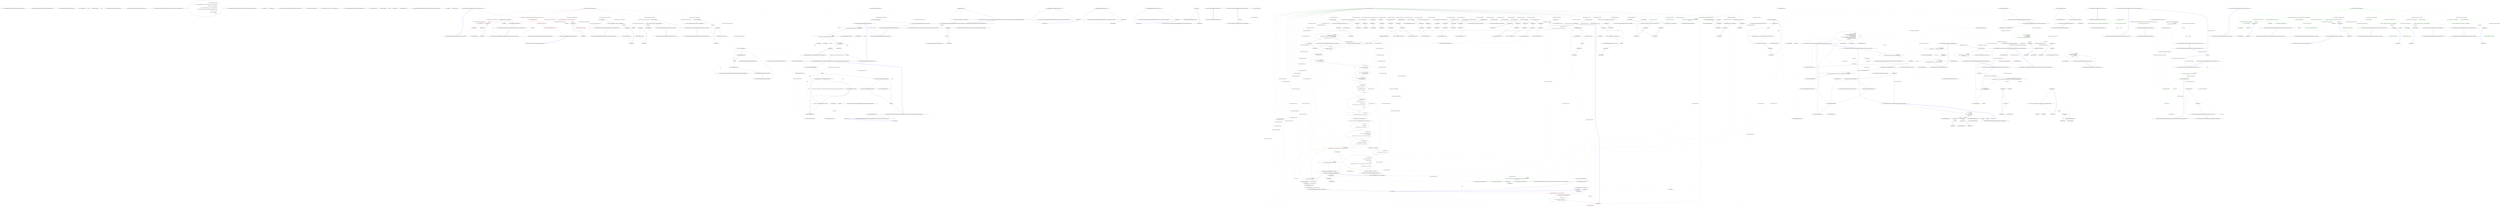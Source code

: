 digraph  {
n0 [cluster="Nancy.ViewEngines.NDjango.NDjangoViewEngine.Initialize(Nancy.ViewEngines.ViewEngineStartupContext)", label="Entry Nancy.ViewEngines.NDjango.NDjangoViewEngine.Initialize(Nancy.ViewEngines.ViewEngineStartupContext)", span="23-23"];
n1 [cluster="Nancy.ViewEngines.NDjango.NDjangoViewEngine.Initialize(Nancy.ViewEngines.ViewEngineStartupContext)", label="Exit Nancy.ViewEngines.NDjango.NDjangoViewEngine.Initialize(Nancy.ViewEngines.ViewEngineStartupContext)", span="23-23"];
n2 [cluster="Nancy.ViewEngines.NDjango.NDjangoViewEngine.UnwrapDictionary(object)", label="Entry Nancy.ViewEngines.NDjango.NDjangoViewEngine.UnwrapDictionary(object)", span="27-27"];
n3 [cluster="Nancy.ViewEngines.NDjango.NDjangoViewEngine.UnwrapDictionary(object)", label="var dict = o as DynamicDictionary", span="29-29"];
n4 [cluster="Nancy.ViewEngines.NDjango.NDjangoViewEngine.UnwrapDictionary(object)", label="dict != null", span="30-30"];
n5 [cluster="Nancy.ViewEngines.NDjango.NDjangoViewEngine.UnwrapDictionary(object)", label="return new DictionaryWrapper(dict);", span="32-32"];
n6 [cluster="Nancy.ViewEngines.NDjango.NDjangoViewEngine.UnwrapDictionary(object)", label="return o;", span="34-34"];
n7 [cluster="Nancy.ViewEngines.NDjango.NDjangoViewEngine.UnwrapDictionary(object)", label="Exit Nancy.ViewEngines.NDjango.NDjangoViewEngine.UnwrapDictionary(object)", span="27-27"];
n8 [cluster="Nancy.ViewEngines.NDjango.DictionaryWrapper.DictionaryWrapper(Nancy.DynamicDictionary)", label="Entry Nancy.ViewEngines.NDjango.DictionaryWrapper.DictionaryWrapper(Nancy.DynamicDictionary)", span="11-11"];
n9 [cluster="Nancy.ViewEngines.NDjango.NDjangoViewEngine.RenderView(Nancy.ViewEngines.ViewLocationResult, dynamic, Nancy.ViewEngines.IRenderContext)", label="Entry Nancy.ViewEngines.NDjango.NDjangoViewEngine.RenderView(Nancy.ViewEngines.ViewLocationResult, dynamic, Nancy.ViewEngines.IRenderContext)", span="44-44"];
n10 [cluster="Nancy.ViewEngines.NDjango.NDjangoViewEngine.RenderView(Nancy.ViewEngines.ViewLocationResult, dynamic, Nancy.ViewEngines.IRenderContext)", label="return new HtmlResponse(contents: stream =>\r\n            {\r\n                var provider = new TemplateManagerProvider().WithLoader(new TemplateLoader(renderContext, viewLocationResult));\r\n\r\n                var templateManager = provider.GetNewManager();\r\n                \r\n                var context = new Dictionary<string, object> { { ''Model'', UnwrapDictionary(model) } };\r\n                \r\n                var reader = templateManager.GetTemplate(viewLocationResult.Location).Walk(templateManager, context);\r\n\r\n                var writer = new StreamWriter(stream);\r\n\r\n                writer.Write(reader.ReadToEnd());           \r\n                writer.Flush();\r\n            });", span="46-60"];
n11 [cluster="Nancy.ViewEngines.NDjango.NDjangoViewEngine.RenderView(Nancy.ViewEngines.ViewLocationResult, dynamic, Nancy.ViewEngines.IRenderContext)", label="Exit Nancy.ViewEngines.NDjango.NDjangoViewEngine.RenderView(Nancy.ViewEngines.ViewLocationResult, dynamic, Nancy.ViewEngines.IRenderContext)", span="44-44"];
n12 [cluster="HtmlResponse.cstr", label="Entry HtmlResponse.cstr", span=""];
n13 [cluster="lambda expression", label="Entry lambda expression", span="46-60"];
n14 [cluster="lambda expression", label="var provider = new TemplateManagerProvider().WithLoader(new TemplateLoader(renderContext, viewLocationResult))", span="48-48"];
n15 [cluster="lambda expression", label="var templateManager = provider.GetNewManager()", span="50-50"];
n16 [cluster="lambda expression", label="var context = new Dictionary<string, object> { { ''Model'', UnwrapDictionary(model) } }", span="52-52"];
n17 [cluster="lambda expression", label="var reader = templateManager.GetTemplate(viewLocationResult.Location).Walk(templateManager, context)", span="54-54"];
n18 [cluster="lambda expression", label="var writer = new StreamWriter(stream)", span="56-56"];
n19 [cluster="lambda expression", label="writer.Write(reader.ReadToEnd())", span="58-58"];
n20 [cluster="lambda expression", label="writer.Flush()", span="59-59"];
n21 [cluster="lambda expression", label="Exit lambda expression", span="46-60"];
n22 [cluster="TemplateManagerProvider.cstr", label="Entry TemplateManagerProvider.cstr", span=""];
n23 [cluster="Nancy.ViewEngines.NDjango.TemplateLoader.TemplateLoader(Nancy.ViewEngines.IRenderContext, Nancy.ViewEngines.ViewLocationResult)", label="Entry Nancy.ViewEngines.NDjango.TemplateLoader.TemplateLoader(Nancy.ViewEngines.IRenderContext, Nancy.ViewEngines.ViewLocationResult)", span="12-12"];
n24 [cluster="Unk.WithLoader", label="Entry Unk.WithLoader", span=""];
n25 [cluster="Unk.GetNewManager", label="Entry Unk.GetNewManager", span=""];
m1_7 [cluster="Nancy.ViewEngines.Razor.Tests.TextResourceFinderFixture.Should_return_result_of_text_resource(string)", file="DefaultResourceAssemblyProvider.cs", label="Entry Nancy.ViewEngines.Razor.Tests.TextResourceFinderFixture.Should_return_result_of_text_resource(string)", span="26-26"];
m1_8 [cluster="Nancy.ViewEngines.Razor.Tests.TextResourceFinderFixture.Should_return_result_of_text_resource(string)", color=red, community=0, file="DefaultResourceAssemblyProvider.cs", label="0: A.CallTo(() => this.textResource[A<string>._, A<NancyContext>._]).Returns(text)", span="29-29"];
m1_10 [cluster="Nancy.ViewEngines.Razor.Tests.TextResourceFinderFixture.Should_return_result_of_text_resource(string)", color=red, community=0, file="DefaultResourceAssemblyProvider.cs", label="0: result.ShouldEqual(text)", span="35-35"];
m1_9 [cluster="Nancy.ViewEngines.Razor.Tests.TextResourceFinderFixture.Should_return_result_of_text_resource(string)", color=red, community=0, file="DefaultResourceAssemblyProvider.cs", label="0: var result = (string)finder.name", span="32-32"];
m1_11 [cluster="Nancy.ViewEngines.Razor.Tests.TextResourceFinderFixture.Should_return_result_of_text_resource(string)", file="DefaultResourceAssemblyProvider.cs", label="Exit Nancy.ViewEngines.Razor.Tests.TextResourceFinderFixture.Should_return_result_of_text_resource(string)", span="26-26"];
m1_5 [cluster="Unk.>", file="DefaultResourceAssemblyProvider.cs", label="Entry Unk.>", span=""];
m1_14 [cluster="object.ShouldEqual(object)", file="DefaultResourceAssemblyProvider.cs", label="Entry object.ShouldEqual(object)", span="95-95"];
m1_18 [cluster="Nancy.ViewEngines.Razor.Tests.TextResourceFinderFixture.Should_invoke_text_resource_with_context()", file="DefaultResourceAssemblyProvider.cs", label="Entry Nancy.ViewEngines.Razor.Tests.TextResourceFinderFixture.Should_invoke_text_resource_with_context()", span="39-39"];
m1_19 [cluster="Nancy.ViewEngines.Razor.Tests.TextResourceFinderFixture.Should_invoke_text_resource_with_context()", file="DefaultResourceAssemblyProvider.cs", label="var result = (string)finder.name", span="43-43"];
m1_20 [cluster="Nancy.ViewEngines.Razor.Tests.TextResourceFinderFixture.Should_invoke_text_resource_with_context()", file="DefaultResourceAssemblyProvider.cs", label="A.CallTo(() => this.textResource[A<string>._, this.context]).MustHaveHappened()", span="46-46"];
m1_21 [cluster="Nancy.ViewEngines.Razor.Tests.TextResourceFinderFixture.Should_invoke_text_resource_with_context()", file="DefaultResourceAssemblyProvider.cs", label="Exit Nancy.ViewEngines.Razor.Tests.TextResourceFinderFixture.Should_invoke_text_resource_with_context()", span="39-39"];
m1_26 [cluster="Nancy.ViewEngines.Razor.Tests.TextResourceFinderFixture.Should_invoke_text_resource_with_member_name_when_not_chained()", file="DefaultResourceAssemblyProvider.cs", label="Entry Nancy.ViewEngines.Razor.Tests.TextResourceFinderFixture.Should_invoke_text_resource_with_member_name_when_not_chained()", span="50-50"];
m1_27 [cluster="Nancy.ViewEngines.Razor.Tests.TextResourceFinderFixture.Should_invoke_text_resource_with_member_name_when_not_chained()", file="DefaultResourceAssemblyProvider.cs", label="var result = (string)finder.foo", span="54-54"];
m1_28 [cluster="Nancy.ViewEngines.Razor.Tests.TextResourceFinderFixture.Should_invoke_text_resource_with_member_name_when_not_chained()", file="DefaultResourceAssemblyProvider.cs", label="A.CallTo(() => this.textResource[''foo'', A<NancyContext>._]).MustHaveHappened()", span="57-57"];
m1_29 [cluster="Nancy.ViewEngines.Razor.Tests.TextResourceFinderFixture.Should_invoke_text_resource_with_member_name_when_not_chained()", file="DefaultResourceAssemblyProvider.cs", label="Exit Nancy.ViewEngines.Razor.Tests.TextResourceFinderFixture.Should_invoke_text_resource_with_member_name_when_not_chained()", span="50-50"];
m1_44 [cluster="Unk.Exception", file="DefaultResourceAssemblyProvider.cs", label="Entry Unk.Exception", span=""];
m1_22 [cluster="Unk.MustHaveHappened", file="DefaultResourceAssemblyProvider.cs", label="Entry Unk.MustHaveHappened", span=""];
m1_40 [cluster="Nancy.ViewEngines.Razor.Tests.TextResourceFinderFixture.Should_throw_invalidoperationexception_when_trying_to_cast_to_anything_but_string()", file="DefaultResourceAssemblyProvider.cs", label="Entry Nancy.ViewEngines.Razor.Tests.TextResourceFinderFixture.Should_throw_invalidoperationexception_when_trying_to_cast_to_anything_but_string()", span="72-72"];
m1_41 [cluster="Nancy.ViewEngines.Razor.Tests.TextResourceFinderFixture.Should_throw_invalidoperationexception_when_trying_to_cast_to_anything_but_string()", file="DefaultResourceAssemblyProvider.cs", label="var exception = Record.Exception(() => (decimal) finder.name)", span="76-76"];
m1_42 [cluster="Nancy.ViewEngines.Razor.Tests.TextResourceFinderFixture.Should_throw_invalidoperationexception_when_trying_to_cast_to_anything_but_string()", file="DefaultResourceAssemblyProvider.cs", label="exception.ShouldBeOfType<InvalidOperationException>()", span="79-79"];
m1_43 [cluster="Nancy.ViewEngines.Razor.Tests.TextResourceFinderFixture.Should_throw_invalidoperationexception_when_trying_to_cast_to_anything_but_string()", file="DefaultResourceAssemblyProvider.cs", label="Exit Nancy.ViewEngines.Razor.Tests.TextResourceFinderFixture.Should_throw_invalidoperationexception_when_trying_to_cast_to_anything_but_string()", span="72-72"];
m1_12 [cluster="Unk.CallTo", file="DefaultResourceAssemblyProvider.cs", label="Entry Unk.CallTo", span=""];
m1_13 [cluster="Unk.Returns", file="DefaultResourceAssemblyProvider.cs", label="Entry Unk.Returns", span=""];
m1_0 [cluster="Nancy.ViewEngines.Razor.Tests.TextResourceFinderFixture.TextResourceFinderFixture()", file="DefaultResourceAssemblyProvider.cs", label="Entry Nancy.ViewEngines.Razor.Tests.TextResourceFinderFixture.TextResourceFinderFixture()", span="16-16"];
m1_1 [cluster="Nancy.ViewEngines.Razor.Tests.TextResourceFinderFixture.TextResourceFinderFixture()", color=red, community=0, file="DefaultResourceAssemblyProvider.cs", label="0: this.context = A.Dummy<NancyContext>()", span="18-18"];
m1_2 [cluster="Nancy.ViewEngines.Razor.Tests.TextResourceFinderFixture.TextResourceFinderFixture()", color=red, community=0, file="DefaultResourceAssemblyProvider.cs", label="0: this.textResource = A.Fake<ITextResource>()", span="19-19"];
m1_3 [cluster="Nancy.ViewEngines.Razor.Tests.TextResourceFinderFixture.TextResourceFinderFixture()", color=red, community=0, file="DefaultResourceAssemblyProvider.cs", label="0: this.finder = new TextResourceFinder(textResource, context)", span="20-20"];
m1_4 [cluster="Nancy.ViewEngines.Razor.Tests.TextResourceFinderFixture.TextResourceFinderFixture()", file="DefaultResourceAssemblyProvider.cs", label="Exit Nancy.ViewEngines.Razor.Tests.TextResourceFinderFixture.TextResourceFinderFixture()", span="16-16"];
m1_33 [cluster="Nancy.ViewEngines.Razor.Tests.TextResourceFinderFixture.Should_invoke_text_resource_with_member_name_when_chained()", file="DefaultResourceAssemblyProvider.cs", label="Entry Nancy.ViewEngines.Razor.Tests.TextResourceFinderFixture.Should_invoke_text_resource_with_member_name_when_chained()", span="61-61"];
m1_34 [cluster="Nancy.ViewEngines.Razor.Tests.TextResourceFinderFixture.Should_invoke_text_resource_with_member_name_when_chained()", file="DefaultResourceAssemblyProvider.cs", label="var result = (string)finder.foo.bar.other", span="65-65"];
m1_35 [cluster="Nancy.ViewEngines.Razor.Tests.TextResourceFinderFixture.Should_invoke_text_resource_with_member_name_when_chained()", file="DefaultResourceAssemblyProvider.cs", label="A.CallTo(() => this.textResource[''foo.bar.other'', A<NancyContext>._]).MustHaveHappened()", span="68-68"];
m1_36 [cluster="Nancy.ViewEngines.Razor.Tests.TextResourceFinderFixture.Should_invoke_text_resource_with_member_name_when_chained()", file="DefaultResourceAssemblyProvider.cs", label="Exit Nancy.ViewEngines.Razor.Tests.TextResourceFinderFixture.Should_invoke_text_resource_with_member_name_when_chained()", span="61-61"];
m1_45 [cluster="lambda expression", file="DefaultResourceAssemblyProvider.cs", label="Entry lambda expression", span="76-76"];
m1_15 [cluster="lambda expression", file="DefaultResourceAssemblyProvider.cs", label="Entry lambda expression", span="29-29"];
m1_16 [cluster="lambda expression", color=red, community=0, file="DefaultResourceAssemblyProvider.cs", label="1: this.textResource[A<string>._, A<NancyContext>._]", span="29-29"];
m1_17 [cluster="lambda expression", file="DefaultResourceAssemblyProvider.cs", label="Exit lambda expression", span="29-29"];
m1_23 [cluster="lambda expression", file="DefaultResourceAssemblyProvider.cs", label="Entry lambda expression", span="46-46"];
m1_24 [cluster="lambda expression", file="DefaultResourceAssemblyProvider.cs", label="this.textResource[A<string>._, this.context]", span="46-46"];
m1_25 [cluster="lambda expression", file="DefaultResourceAssemblyProvider.cs", label="Exit lambda expression", span="46-46"];
m1_30 [cluster="lambda expression", file="DefaultResourceAssemblyProvider.cs", label="Entry lambda expression", span="57-57"];
m1_31 [cluster="lambda expression", file="DefaultResourceAssemblyProvider.cs", label="this.textResource[''foo'', A<NancyContext>._]", span="57-57"];
m1_32 [cluster="lambda expression", file="DefaultResourceAssemblyProvider.cs", label="Exit lambda expression", span="57-57"];
m1_37 [cluster="lambda expression", file="DefaultResourceAssemblyProvider.cs", label="Entry lambda expression", span="68-68"];
m1_38 [cluster="lambda expression", file="DefaultResourceAssemblyProvider.cs", label="this.textResource[''foo.bar.other'', A<NancyContext>._]", span="68-68"];
m1_39 [cluster="lambda expression", file="DefaultResourceAssemblyProvider.cs", label="Exit lambda expression", span="68-68"];
m1_46 [cluster="lambda expression", file="DefaultResourceAssemblyProvider.cs", label="(decimal) finder.name", span="76-76"];
m1_47 [cluster="lambda expression", file="DefaultResourceAssemblyProvider.cs", label="Exit lambda expression", span="76-76"];
m1_6 [cluster="Nancy.ViewEngines.Razor.TextResourceFinder.TextResourceFinder(Nancy.Localization.ITextResource, Nancy.NancyContext)", file="DefaultResourceAssemblyProvider.cs", label="Entry Nancy.ViewEngines.Razor.TextResourceFinder.TextResourceFinder(Nancy.Localization.ITextResource, Nancy.NancyContext)", span="19-19"];
m1_48 [file="DefaultResourceAssemblyProvider.cs", label="Nancy.ViewEngines.Razor.Tests.TextResourceFinderFixture", span=""];
m2_33 [cluster="System.Collections.Generic.List<T>.List()", file="DefaultTextResourceFixture.cs", label="Entry System.Collections.Generic.List<T>.List()", span="0-0"];
m2_40 [cluster="System.Collections.Generic.Dictionary<TKey, TValue>.Add(TKey, TValue)", file="DefaultTextResourceFixture.cs", label="Entry System.Collections.Generic.Dictionary<TKey, TValue>.Add(TKey, TValue)", span="0-0"];
m2_70 [cluster="System.Type.IsAssignableFrom(System.Type)", file="DefaultTextResourceFixture.cs", label="Entry System.Type.IsAssignableFrom(System.Type)", span="0-0"];
m2_21 [cluster="Nancy.Validation.ModelValidationDescriptor.ModelValidationDescriptor(System.Collections.Generic.IEnumerable<Nancy.Validation.ModelValidationRule>)", file="DefaultTextResourceFixture.cs", label="Entry Nancy.Validation.ModelValidationDescriptor.ModelValidationDescriptor(System.Collections.Generic.IEnumerable<Nancy.Validation.ModelValidationRule>)", span="14-14"];
m2_52 [cluster="Unk.GetAdapters", file="DefaultTextResourceFixture.cs", label="Entry Unk.GetAdapters", span=""];
m2_16 [cluster="Nancy.Validation.DataAnnotations.DataAnnotationsValidator.DataAnnotationsValidator(System.Type)", file="DefaultTextResourceFixture.cs", label="Entry Nancy.Validation.DataAnnotations.DataAnnotationsValidator.DataAnnotationsValidator(System.Type)", span="32-32"];
m2_17 [cluster="Nancy.Validation.DataAnnotations.DataAnnotationsValidator.DataAnnotationsValidator(System.Type)", file="DefaultTextResourceFixture.cs", label="this.adapters = GetAdapters(typeForValidation)", span="34-34"];
m2_18 [cluster="Nancy.Validation.DataAnnotations.DataAnnotationsValidator.DataAnnotationsValidator(System.Type)", file="DefaultTextResourceFixture.cs", label="Description = new ModelValidationDescriptor(this.adapters.SelectMany(a => a.GetRules()))", span="36-36"];
m2_19 [cluster="Nancy.Validation.DataAnnotations.DataAnnotationsValidator.DataAnnotationsValidator(System.Type)", file="DefaultTextResourceFixture.cs", label="Exit Nancy.Validation.DataAnnotations.DataAnnotationsValidator.DataAnnotationsValidator(System.Type)", span="32-32"];
m2_15 [cluster="Nancy.Validation.DataAnnotations.StringLengthValidatorAdapter.StringLengthValidatorAdapter(StringLengthAttribute, System.ComponentModel.PropertyDescriptor)", file="DefaultTextResourceFixture.cs", label="Entry Nancy.Validation.DataAnnotations.StringLengthValidatorAdapter.StringLengthValidatorAdapter(StringLengthAttribute, System.ComponentModel.PropertyDescriptor)", span="17-17"];
m2_51 [cluster="Unk.>", file="DefaultTextResourceFixture.cs", label="Entry Unk.>", span=""];
m2_36 [cluster="Nancy.Validation.ModelValidationResult.ModelValidationResult(System.Collections.Generic.IEnumerable<Nancy.Validation.ModelValidationError>)", file="DefaultTextResourceFixture.cs", label="Entry Nancy.Validation.ModelValidationResult.ModelValidationResult(System.Collections.Generic.IEnumerable<Nancy.Validation.ModelValidationError>)", span="36-36"];
m2_26 [cluster="Nancy.Validation.DataAnnotations.IDataAnnotationsValidatorAdapter.GetRules()", file="DefaultTextResourceFixture.cs", label="Entry Nancy.Validation.DataAnnotations.IDataAnnotationsValidatorAdapter.GetRules()", span="13-13"];
m2_67 [cluster="Unk.TryGetValue", file="DefaultTextResourceFixture.cs", label="Entry Unk.TryGetValue", span=""];
m2_53 [cluster="Unk.GetProperties", file="DefaultTextResourceFixture.cs", label="Entry Unk.GetProperties", span=""];
m2_22 [cluster="System.Collections.Generic.IEnumerable<TSource>.SelectMany<TSource, TResult>(System.Func<TSource, System.Collections.Generic.IEnumerable<TResult>>)", file="DefaultTextResourceFixture.cs", label="Entry System.Collections.Generic.IEnumerable<TSource>.SelectMany<TSource, TResult>(System.Func<TSource, System.Collections.Generic.IEnumerable<TResult>>)", span="0-0"];
m2_48 [cluster="AssociatedMetadataTypeTypeDescriptionProvider.cstr", file="DefaultTextResourceFixture.cs", label="Entry AssociatedMetadataTypeTypeDescriptionProvider.cstr", span=""];
m2_20 [cluster="Nancy.Validation.DataAnnotations.DataAnnotationsValidator.GetAdapters(System.Type)", file="DefaultTextResourceFixture.cs", label="Entry Nancy.Validation.DataAnnotations.DataAnnotationsValidator.GetAdapters(System.Type)", span="66-66"];
m2_41 [cluster="Nancy.Validation.DataAnnotations.DataAnnotationsValidator.GetAdapters(System.Type)", file="DefaultTextResourceFixture.cs", label="var typeDescriptor = \r\n                new AssociatedMetadataTypeTypeDescriptionProvider(type).GetTypeDescriptor(type)", span="68-69"];
m2_42 [cluster="Nancy.Validation.DataAnnotations.DataAnnotationsValidator.GetAdapters(System.Type)", file="DefaultTextResourceFixture.cs", label="var adapters = \r\n                GetAdapters(null, type, typeDescriptor.GetAttributes().OfType<ValidationAttribute>())", span="71-72"];
m2_43 [cluster="Nancy.Validation.DataAnnotations.DataAnnotationsValidator.GetAdapters(System.Type)", file="DefaultTextResourceFixture.cs", label="var propertyDescriptors = \r\n                typeDescriptor.GetProperties()", span="74-75"];
m2_45 [cluster="Nancy.Validation.DataAnnotations.DataAnnotationsValidator.GetAdapters(System.Type)", file="DefaultTextResourceFixture.cs", label="adapters.AddRange(GetAdapters(property, property.PropertyType, property.Attributes.OfType<ValidationAttribute>()))", span="79-79"];
m2_46 [cluster="Nancy.Validation.DataAnnotations.DataAnnotationsValidator.GetAdapters(System.Type)", file="DefaultTextResourceFixture.cs", label="return adapters;", span="82-82"];
m2_44 [cluster="Nancy.Validation.DataAnnotations.DataAnnotationsValidator.GetAdapters(System.Type)", file="DefaultTextResourceFixture.cs", label=propertyDescriptors, span="77-77"];
m2_47 [cluster="Nancy.Validation.DataAnnotations.DataAnnotationsValidator.GetAdapters(System.Type)", file="DefaultTextResourceFixture.cs", label="Exit Nancy.Validation.DataAnnotations.DataAnnotationsValidator.GetAdapters(System.Type)", span="66-66"];
m2_71 [cluster="Nancy.Validation.DataAnnotations.DataAnnotationsValidatableObjectValidatorAdapter.DataAnnotationsValidatableObjectValidatorAdapter()", file="DefaultTextResourceFixture.cs", label="Entry Nancy.Validation.DataAnnotations.DataAnnotationsValidatableObjectValidatorAdapter.DataAnnotationsValidatableObjectValidatorAdapter()", span="9-9"];
m2_27 [cluster="Nancy.Validation.DataAnnotations.DataAnnotationsValidator.Validate(object)", file="DefaultTextResourceFixture.cs", label="Entry Nancy.Validation.DataAnnotations.DataAnnotationsValidator.Validate(object)", span="44-44"];
m2_28 [cluster="Nancy.Validation.DataAnnotations.DataAnnotationsValidator.Validate(object)", file="DefaultTextResourceFixture.cs", label="var errors = new List<ModelValidationError>()", span="46-46"];
m2_30 [cluster="Nancy.Validation.DataAnnotations.DataAnnotationsValidator.Validate(object)", file="DefaultTextResourceFixture.cs", label="errors.AddRange(adapter.Validate(instance))", span="50-50"];
m2_29 [cluster="Nancy.Validation.DataAnnotations.DataAnnotationsValidator.Validate(object)", file="DefaultTextResourceFixture.cs", label=adapters, span="48-48"];
m2_31 [cluster="Nancy.Validation.DataAnnotations.DataAnnotationsValidator.Validate(object)", file="DefaultTextResourceFixture.cs", label="return new ModelValidationResult(errors);", span="53-53"];
m2_32 [cluster="Nancy.Validation.DataAnnotations.DataAnnotationsValidator.Validate(object)", file="DefaultTextResourceFixture.cs", label="Exit Nancy.Validation.DataAnnotations.DataAnnotationsValidator.Validate(object)", span="44-44"];
m2_49 [cluster="Unk.GetTypeDescriptor", file="DefaultTextResourceFixture.cs", label="Entry Unk.GetTypeDescriptor", span=""];
m2_75 [cluster="Nancy.Validation.DataAnnotations.DataAnnotationsValidatorAdapter.DataAnnotationsValidatorAdapter(string, ValidationAttribute, System.ComponentModel.PropertyDescriptor)", file="DefaultTextResourceFixture.cs", label="Entry Nancy.Validation.DataAnnotations.DataAnnotationsValidatorAdapter.DataAnnotationsValidatorAdapter(string, ValidationAttribute, System.ComponentModel.PropertyDescriptor)", span="31-31"];
m2_3 [cluster="Nancy.Validation.DataAnnotations.RangeValidatorAdapter.RangeValidatorAdapter(RangeAttribute, System.ComponentModel.PropertyDescriptor)", file="DefaultTextResourceFixture.cs", label="Entry Nancy.Validation.DataAnnotations.RangeValidatorAdapter.RangeValidatorAdapter(RangeAttribute, System.ComponentModel.PropertyDescriptor)", span="18-18"];
m2_7 [cluster="Nancy.Validation.DataAnnotations.RegexValidatorAdapter.RegexValidatorAdapter(RegularExpressionAttribute, System.ComponentModel.PropertyDescriptor)", file="DefaultTextResourceFixture.cs", label="Entry Nancy.Validation.DataAnnotations.RegexValidatorAdapter.RegexValidatorAdapter(RegularExpressionAttribute, System.ComponentModel.PropertyDescriptor)", span="17-17"];
m2_37 [cluster="Nancy.Validation.DataAnnotations.DataAnnotationsValidator.RegisterAdapter(System.Type, System.Func<ValidationAttribute, System.ComponentModel.PropertyDescriptor, Nancy.Validation.DataAnnotations.IDataAnnotationsValidatorAdapter>)", file="DefaultTextResourceFixture.cs", label="Entry Nancy.Validation.DataAnnotations.DataAnnotationsValidator.RegisterAdapter(System.Type, System.Func<ValidationAttribute, System.ComponentModel.PropertyDescriptor, Nancy.Validation.DataAnnotations.IDataAnnotationsValidatorAdapter>)", span="61-61"];
m2_38 [cluster="Nancy.Validation.DataAnnotations.DataAnnotationsValidator.RegisterAdapter(System.Type, System.Func<ValidationAttribute, System.ComponentModel.PropertyDescriptor, Nancy.Validation.DataAnnotations.IDataAnnotationsValidatorAdapter>)", file="DefaultTextResourceFixture.cs", label="factories.Add(attributeType, factory)", span="63-63"];
m2_39 [cluster="Nancy.Validation.DataAnnotations.DataAnnotationsValidator.RegisterAdapter(System.Type, System.Func<ValidationAttribute, System.ComponentModel.PropertyDescriptor, Nancy.Validation.DataAnnotations.IDataAnnotationsValidatorAdapter>)", file="DefaultTextResourceFixture.cs", label="Exit Nancy.Validation.DataAnnotations.DataAnnotationsValidator.RegisterAdapter(System.Type, System.Func<ValidationAttribute, System.ComponentModel.PropertyDescriptor, Nancy.Validation.DataAnnotations.IDataAnnotationsValidatorAdapter>)", span="61-61"];
m2_54 [cluster="System.Collections.IEnumerable.OfType<TResult>()", file="DefaultTextResourceFixture.cs", label="Entry System.Collections.IEnumerable.OfType<TResult>()", span="0-0"];
m2_72 [cluster="lambda expression", file="DefaultTextResourceFixture.cs", label="Entry lambda expression", span="94-94"];
m2_0 [cluster="lambda expression", file="DefaultTextResourceFixture.cs", label="Entry lambda expression", span="15-15"];
m2_1 [cluster="lambda expression", file="DefaultTextResourceFixture.cs", label="new RangeValidatorAdapter((RangeAttribute)attribute, descriptor)", span="15-15"];
m2_2 [cluster="lambda expression", file="DefaultTextResourceFixture.cs", label="Exit lambda expression", span="15-15"];
m2_4 [cluster="lambda expression", file="DefaultTextResourceFixture.cs", label="Entry lambda expression", span="16-16"];
m2_5 [cluster="lambda expression", file="DefaultTextResourceFixture.cs", label="new RegexValidatorAdapter((RegularExpressionAttribute)attribute, descriptor)", span="16-16"];
m2_6 [cluster="lambda expression", file="DefaultTextResourceFixture.cs", label="Exit lambda expression", span="16-16"];
m2_8 [cluster="lambda expression", file="DefaultTextResourceFixture.cs", label="Entry lambda expression", span="17-17"];
m2_9 [cluster="lambda expression", file="DefaultTextResourceFixture.cs", label="new RequiredValidatorAdapter((RequiredAttribute)attribute, descriptor)", span="17-17"];
m2_10 [cluster="lambda expression", file="DefaultTextResourceFixture.cs", label="Exit lambda expression", span="17-17"];
m2_12 [cluster="lambda expression", file="DefaultTextResourceFixture.cs", label="Entry lambda expression", span="18-18"];
m2_13 [cluster="lambda expression", file="DefaultTextResourceFixture.cs", label="new StringLengthValidatorAdapter((StringLengthAttribute)attribute, descriptor)", span="18-18"];
m2_14 [cluster="lambda expression", file="DefaultTextResourceFixture.cs", label="Exit lambda expression", span="18-18"];
m2_23 [cluster="lambda expression", file="DefaultTextResourceFixture.cs", label="Entry lambda expression", span="36-36"];
m2_24 [cluster="lambda expression", file="DefaultTextResourceFixture.cs", label="a.GetRules()", span="36-36"];
m2_25 [cluster="lambda expression", file="DefaultTextResourceFixture.cs", label="Exit lambda expression", span="36-36"];
m2_73 [cluster="lambda expression", file="DefaultTextResourceFixture.cs", label="new DataAnnotationsValidatorAdapter(''Custom'', a, d)", span="94-94"];
m2_74 [cluster="lambda expression", file="DefaultTextResourceFixture.cs", label="Exit lambda expression", span="94-94"];
m2_34 [cluster="Nancy.Validation.DataAnnotations.IDataAnnotationsValidatorAdapter.Validate(object)", file="DefaultTextResourceFixture.cs", label="Entry Nancy.Validation.DataAnnotations.IDataAnnotationsValidatorAdapter.Validate(object)", span="20-20"];
m2_35 [cluster="System.Collections.Generic.List<T>.AddRange(System.Collections.Generic.IEnumerable<T>)", file="DefaultTextResourceFixture.cs", label="Entry System.Collections.Generic.List<T>.AddRange(System.Collections.Generic.IEnumerable<T>)", span="0-0"];
m2_11 [cluster="Nancy.Validation.DataAnnotations.RequiredValidatorAdapter.RequiredValidatorAdapter(RequiredAttribute, System.ComponentModel.PropertyDescriptor)", file="DefaultTextResourceFixture.cs", label="Entry Nancy.Validation.DataAnnotations.RequiredValidatorAdapter.RequiredValidatorAdapter(RequiredAttribute, System.ComponentModel.PropertyDescriptor)", span="17-17"];
m2_66 [cluster="Unk.GetType", file="DefaultTextResourceFixture.cs", label="Entry Unk.GetType", span=""];
m2_69 [cluster="System.Collections.Generic.List<T>.Add(T)", file="DefaultTextResourceFixture.cs", label="Entry System.Collections.Generic.List<T>.Add(T)", span="0-0"];
m2_50 [cluster="Unk.GetAttributes", file="DefaultTextResourceFixture.cs", label="Entry Unk.GetAttributes", span=""];
m2_55 [cluster="Nancy.Validation.DataAnnotations.DataAnnotationsValidator.GetAdapters(System.ComponentModel.PropertyDescriptor, System.Type, System.Collections.Generic.IEnumerable<ValidationAttribute>)", file="DefaultTextResourceFixture.cs", label="Entry Nancy.Validation.DataAnnotations.DataAnnotationsValidator.GetAdapters(System.ComponentModel.PropertyDescriptor, System.Type, System.Collections.Generic.IEnumerable<ValidationAttribute>)", span="85-85"];
m2_56 [cluster="Nancy.Validation.DataAnnotations.DataAnnotationsValidator.GetAdapters(System.ComponentModel.PropertyDescriptor, System.Type, System.Collections.Generic.IEnumerable<ValidationAttribute>)", file="DefaultTextResourceFixture.cs", label="var adapters = new List<IDataAnnotationsValidatorAdapter>()", span="87-87"];
m2_57 [cluster="Nancy.Validation.DataAnnotations.DataAnnotationsValidator.GetAdapters(System.ComponentModel.PropertyDescriptor, System.Type, System.Collections.Generic.IEnumerable<ValidationAttribute>)", file="DefaultTextResourceFixture.cs", label=attributes, span="89-89"];
m2_61 [cluster="Nancy.Validation.DataAnnotations.DataAnnotationsValidator.GetAdapters(System.ComponentModel.PropertyDescriptor, System.Type, System.Collections.Generic.IEnumerable<ValidationAttribute>)", file="DefaultTextResourceFixture.cs", label="adapters.Add(factory(attribute, descriptor))", span="97-97"];
m2_62 [cluster="Nancy.Validation.DataAnnotations.DataAnnotationsValidator.GetAdapters(System.ComponentModel.PropertyDescriptor, System.Type, System.Collections.Generic.IEnumerable<ValidationAttribute>)", file="DefaultTextResourceFixture.cs", label="descriptor == null && typeof(IValidatableObject).IsAssignableFrom(type)", span="100-100"];
m2_63 [cluster="Nancy.Validation.DataAnnotations.DataAnnotationsValidator.GetAdapters(System.ComponentModel.PropertyDescriptor, System.Type, System.Collections.Generic.IEnumerable<ValidationAttribute>)", file="DefaultTextResourceFixture.cs", label="adapters.Add(new DataAnnotationsValidatableObjectValidatorAdapter())", span="102-102"];
m2_64 [cluster="Nancy.Validation.DataAnnotations.DataAnnotationsValidator.GetAdapters(System.ComponentModel.PropertyDescriptor, System.Type, System.Collections.Generic.IEnumerable<ValidationAttribute>)", file="DefaultTextResourceFixture.cs", label="return adapters;", span="105-105"];
m2_58 [cluster="Nancy.Validation.DataAnnotations.DataAnnotationsValidator.GetAdapters(System.ComponentModel.PropertyDescriptor, System.Type, System.Collections.Generic.IEnumerable<ValidationAttribute>)", file="DefaultTextResourceFixture.cs", label="Func<ValidationAttribute, PropertyDescriptor, IDataAnnotationsValidatorAdapter> factory", span="91-91"];
m2_59 [cluster="Nancy.Validation.DataAnnotations.DataAnnotationsValidator.GetAdapters(System.ComponentModel.PropertyDescriptor, System.Type, System.Collections.Generic.IEnumerable<ValidationAttribute>)", file="DefaultTextResourceFixture.cs", label="!factories.TryGetValue(attribute.GetType(), out factory)", span="92-92"];
m2_60 [cluster="Nancy.Validation.DataAnnotations.DataAnnotationsValidator.GetAdapters(System.ComponentModel.PropertyDescriptor, System.Type, System.Collections.Generic.IEnumerable<ValidationAttribute>)", file="DefaultTextResourceFixture.cs", label="factory = (a, d) => new DataAnnotationsValidatorAdapter(''Custom'', a, d)", span="94-94"];
m2_65 [cluster="Nancy.Validation.DataAnnotations.DataAnnotationsValidator.GetAdapters(System.ComponentModel.PropertyDescriptor, System.Type, System.Collections.Generic.IEnumerable<ValidationAttribute>)", file="DefaultTextResourceFixture.cs", label="Exit Nancy.Validation.DataAnnotations.DataAnnotationsValidator.GetAdapters(System.ComponentModel.PropertyDescriptor, System.Type, System.Collections.Generic.IEnumerable<ValidationAttribute>)", span="85-85"];
m2_68 [cluster="System.Func<T1, T2, TResult>.Invoke(T1, T2)", file="DefaultTextResourceFixture.cs", label="Entry System.Func<T1, T2, TResult>.Invoke(T1, T2)", span="0-0"];
m2_76 [file="DefaultTextResourceFixture.cs", label="Nancy.Validation.DataAnnotations.DataAnnotationsValidator", span=""];
m3_0 [cluster="Nancy.ViewEngines.IResourceAssemblyProvider.GetAssembliesToScan()", file="IResourceAssemblyProvider.cs", label="Entry Nancy.ViewEngines.IResourceAssemblyProvider.GetAssembliesToScan()", span="14-14"];
m3_1 [cluster="Nancy.ViewEngines.IResourceAssemblyProvider.GetAssembliesToScan()", file="IResourceAssemblyProvider.cs", label="Exit Nancy.ViewEngines.IResourceAssemblyProvider.GetAssembliesToScan()", span="14-14"];
m4_0 [cluster="Nancy.Security.CsrfValidationException.CsrfValidationException(Nancy.Security.CsrfTokenValidationResult)", file="NancyInternalConfiguration.cs", label="Entry Nancy.Security.CsrfValidationException.CsrfValidationException(Nancy.Security.CsrfTokenValidationResult)", span="8-8"];
m4_1 [cluster="Nancy.Security.CsrfValidationException.CsrfValidationException(Nancy.Security.CsrfTokenValidationResult)", file="NancyInternalConfiguration.cs", label="Result = result", span="11-11"];
m4_2 [cluster="Nancy.Security.CsrfValidationException.CsrfValidationException(Nancy.Security.CsrfTokenValidationResult)", file="NancyInternalConfiguration.cs", label="Exit Nancy.Security.CsrfValidationException.CsrfValidationException(Nancy.Security.CsrfTokenValidationResult)", span="8-8"];
m4_3 [file="NancyInternalConfiguration.cs", label="Nancy.Security.CsrfValidationException", span=""];
m5_45 [cluster="Nancy.Routing.IRouteCacheProvider.GetCache()", file="ResourceBasedTextResource.cs", label="Entry Nancy.Routing.IRouteCacheProvider.GetCache()", span="15-15"];
m5_16 [cluster="Nancy.Demo.Hosting.Aspnet.MainModule.MainModule(Nancy.Routing.IRouteCacheProvider)", file="ResourceBasedTextResource.cs", label="Get[''/razor-divzero''] = x =>\r\n            {\r\n                var model = new { FirstName = ''Frank'', Number = 22 };\r\n                return View[''razor-divzero.cshtml'', model];\r\n            }", span="88-92"];
m5_20 [cluster="Nancy.Demo.Hosting.Aspnet.MainModule.MainModule(Nancy.Routing.IRouteCacheProvider)", file="ResourceBasedTextResource.cs", label="Get[''/razor-cs-strong''] = x =>\r\n            {\r\n                return View[''razor-strong.cshtml'', new RatPack { FirstName = ''Frank'' }];\r\n            }", span="111-114"];
m5_192 [cluster="Nancy.INancyModule.CreateNewCsrfToken(Nancy.Cryptography.CryptographyConfiguration)", file="ResourceBasedTextResource.cs", label="Entry Nancy.INancyModule.CreateNewCsrfToken(Nancy.Cryptography.CryptographyConfiguration)", span="83-83"];
m5_212 [cluster="string.Format(string, params object[])", file="ResourceBasedTextResource.cs", label="Entry string.Format(string, params object[])", span="0-0"];
m5_66 [cluster="Nancy.Responses.Negotiation.Negotiator.WithHeader(string, string)", file="ResourceBasedTextResource.cs", label="Entry Nancy.Responses.Negotiation.Negotiator.WithHeader(string, string)", span="45-45"];
m5_163 [cluster="object.ToString()", file="ResourceBasedTextResource.cs", label="Entry object.ToString()", span="0-0"];
m5_0 [cluster="Nancy.Localization.ResourceBasedTextResource.ResourceBasedTextResource()", file="ResourceBasedTextResource.cs", label="Entry Nancy.Localization.ResourceBasedTextResource.ResourceBasedTextResource()", span="19-19"];
m5_2 [cluster="Nancy.Localization.ResourceBasedTextResource.ResourceBasedTextResource()", color=red, community=0, file="ResourceBasedTextResource.cs", label="0: this.culturedAssembly = \r\n                assemblies.FirstOrDefault(x => x.GetManifestResourceNames().Any(y => y.Contains(''.Resources.Text'')))", span="24-25"];
m5_1 [cluster="Nancy.Localization.ResourceBasedTextResource.ResourceBasedTextResource()", color=red, community=0, file="ResourceBasedTextResource.cs", label="0: var assemblies = \r\n                AppDomain.CurrentDomain.GetAssemblies()", span="21-22"];
m5_3 [cluster="Nancy.Localization.ResourceBasedTextResource.ResourceBasedTextResource()", color=green, community=0, file="ResourceBasedTextResource.cs", label="1: this.culturedAssembly != null", span="27-27"];
m5_4 [cluster="Nancy.Localization.ResourceBasedTextResource.ResourceBasedTextResource()", file="ResourceBasedTextResource.cs", label="var baseName =\r\n                    string.Concat(culturedAssembly.GetName().Name, ''.Resources.Text'')", span="29-30"];
m5_5 [cluster="Nancy.Localization.ResourceBasedTextResource.ResourceBasedTextResource()", file="ResourceBasedTextResource.cs", label="this.resourceManager = new ResourceManager(baseName, culturedAssembly)", span="32-32"];
m5_6 [cluster="Nancy.Localization.ResourceBasedTextResource.ResourceBasedTextResource()", file="ResourceBasedTextResource.cs", label="Exit Nancy.Localization.ResourceBasedTextResource.ResourceBasedTextResource()", span="19-19"];
m5_7 [cluster="System.AppDomain.GetAssemblies()", file="ResourceBasedTextResource.cs", label="Entry System.AppDomain.GetAssemblies()", span="0-0"];
m5_8 [cluster="Unk.FirstOrDefault", file="ResourceBasedTextResource.cs", label="Entry Unk.FirstOrDefault", span=""];
m5_9 [cluster="System.Reflection.Assembly.GetName()", file="ResourceBasedTextResource.cs", label="Entry System.Reflection.Assembly.GetName()", span="0-0"];
m5_10 [cluster="string.Concat(string, string)", file="ResourceBasedTextResource.cs", label="Entry string.Concat(string, string)", span="0-0"];
m5_11 [cluster="System.Resources.ResourceManager.ResourceManager(string, System.Reflection.Assembly)", file="ResourceBasedTextResource.cs", label="Entry System.Resources.ResourceManager.ResourceManager(string, System.Reflection.Assembly)", span="0-0"];
m5_12 [cluster="lambda expression", file="ResourceBasedTextResource.cs", label="Entry lambda expression", span="25-25"];
m5_13 [cluster="lambda expression", color=red, community=0, file="ResourceBasedTextResource.cs", label="0: x.GetManifestResourceNames().Any(y => y.Contains(''.Resources.Text''))", span="25-25"];
m5_14 [cluster="lambda expression", file="ResourceBasedTextResource.cs", label="Exit lambda expression", span="25-25"];
m5_15 [cluster="System.Reflection.Assembly.GetManifestResourceNames()", file="ResourceBasedTextResource.cs", label="Entry System.Reflection.Assembly.GetManifestResourceNames()", span="0-0"];
m5_17 [cluster="lambda expression", file="ResourceBasedTextResource.cs", label="Entry lambda expression", span="25-25"];
m5_18 [cluster="lambda expression", color=red, community=0, file="ResourceBasedTextResource.cs", label="0: y.Contains(''.Resources.Text'')", span="25-25"];
m5_19 [cluster="lambda expression", file="ResourceBasedTextResource.cs", label="Exit lambda expression", span="25-25"];
m5_21 [cluster="Nancy.Demo.Hosting.Aspnet.MainModule.MainModule(Nancy.Routing.IRouteCacheProvider)", file="ResourceBasedTextResource.cs", label="Nancy.Localization.ResourceBasedTextResource", span=""];
m5_22 [cluster="Nancy.Demo.Hosting.Aspnet.MainModule.MainModule(Nancy.Routing.IRouteCacheProvider)", file="ResourceBasedTextResource.cs", label="Get[''/razor2''] = _ => new Razor2()", span="121-121"];
m5_23 [cluster="Nancy.Demo.Hosting.Aspnet.MainModule.MainModule(Nancy.Routing.IRouteCacheProvider)", file="ResourceBasedTextResource.cs", label="Get[''/ssve''] = x =>\r\n            {\r\n                var model = new RatPack { FirstName = ''You'' };\r\n                return View[''ssve.sshtml'', model];\r\n            }", span="123-127"];
m5_24 [cluster="Nancy.Demo.Hosting.Aspnet.MainModule.MainModule(Nancy.Routing.IRouteCacheProvider)", file="ResourceBasedTextResource.cs", label="Get[''/viewmodelconvention''] = x => {\r\n                return View[new SomeViewModel()];\r\n            }", span="129-131"];
m5_25 [cluster="Nancy.Demo.Hosting.Aspnet.MainModule.MainModule(Nancy.Routing.IRouteCacheProvider)", file="ResourceBasedTextResource.cs", label="Get[''/spark''] = x => {\r\n                var model = new RatPack { FirstName = ''Bright'' };\r\n                return View[''spark.spark'', model];\r\n            }", span="133-136"];
m5_26 [cluster="Nancy.Demo.Hosting.Aspnet.MainModule.MainModule(Nancy.Routing.IRouteCacheProvider)", file="ResourceBasedTextResource.cs", label="Get[''/spark-anon''] = x =>\r\n            {\r\n                var model = new { FirstName = ''Anonymous'' };\r\n                return View[''anon.spark'', model];\r\n            }", span="138-142"];
m5_27 [cluster="Nancy.Demo.Hosting.Aspnet.MainModule.MainModule(Nancy.Routing.IRouteCacheProvider)", file="ResourceBasedTextResource.cs", label="Get[''/json''] = x => {\r\n                var model = new RatPack { FirstName = ''Andy'' };\r\n                return this.Response.AsJson(model);\r\n            }", span="144-147"];
m5_28 [cluster="Nancy.Demo.Hosting.Aspnet.MainModule.MainModule(Nancy.Routing.IRouteCacheProvider)", file="ResourceBasedTextResource.cs", label="Get[''/xml''] = x => {\r\n                var model = new RatPack { FirstName = ''Andy'' };\r\n                return this.Response.AsXml(model);\r\n            }", span="149-152"];
m5_29 [cluster="Nancy.Demo.Hosting.Aspnet.MainModule.MainModule(Nancy.Routing.IRouteCacheProvider)", file="ResourceBasedTextResource.cs", label="Get[''/session''] = x => {\r\n                var value = Session[''moo''] ?? '''';\r\n\r\n                var output = ''Current session value is: '' + value;\r\n\r\n                if (String.IsNullOrEmpty(value.ToString()))\r\n                {\r\n                    Session[''moo''] = ''I've created a session!'';\r\n                }\r\n\r\n                return output;\r\n            }", span="154-165"];
m5_30 [cluster="Nancy.Demo.Hosting.Aspnet.MainModule.MainModule(Nancy.Routing.IRouteCacheProvider)", file="ResourceBasedTextResource.cs", label="Get[''/sessionObject''] = x => {\r\n                var value = Session[''baa''] ?? ''null'';\r\n\r\n                var output = ''Current session value is: '' + value;\r\n\r\n                if (value.ToString() == ''null'')\r\n                {\r\n                    Session[''baa''] = new Payload(27, true, ''some random string value'');\r\n                }\r\n\r\n                return output;\r\n            }", span="167-178"];
m5_31 [cluster="Nancy.Demo.Hosting.Aspnet.MainModule.MainModule(Nancy.Routing.IRouteCacheProvider)", file="ResourceBasedTextResource.cs", label="Get[''/error''] = x =>\r\n                {\r\n                    throw new NotSupportedException(''This is an exception thrown in a route.'');\r\n                }", span="180-183"];
m5_32 [cluster="Nancy.Demo.Hosting.Aspnet.MainModule.MainModule(Nancy.Routing.IRouteCacheProvider)", file="ResourceBasedTextResource.cs", label="Get[''/customErrorHandler''] = _ => HttpStatusCode.ImATeapot", span="185-185"];
m5_33 [cluster="Nancy.Demo.Hosting.Aspnet.MainModule.MainModule(Nancy.Routing.IRouteCacheProvider)", file="ResourceBasedTextResource.cs", label="Get[''/csrf''] = x => this.View[''csrf'', new { Blurb = ''CSRF without an expiry using the 'session' token'' }]", span="187-187"];
m5_34 [cluster="Nancy.Demo.Hosting.Aspnet.MainModule.MainModule(Nancy.Routing.IRouteCacheProvider)", file="ResourceBasedTextResource.cs", label="Post[''/csrf''] = x =>\r\n            {\r\n                this.ValidateCsrfToken();\r\n\r\n                return string.Format(''Hello {0}!'', this.Request.Form.Name);\r\n            }", span="189-194"];
m5_35 [cluster="Nancy.Demo.Hosting.Aspnet.MainModule.MainModule(Nancy.Routing.IRouteCacheProvider)", file="ResourceBasedTextResource.cs", label="Get[''/csrfWithExpiry''] = x =>\r\n                {\r\n                    // Create a new one because we have an expiry to check\r\n                    this.CreateNewCsrfToken();\r\n\r\n                    return this.View[''csrf'', new { Blurb = ''You have 20 seconds to submit the page.. TICK TOCK :-)'' }];\r\n                }", span="196-202"];
m5_36 [cluster="Nancy.Demo.Hosting.Aspnet.MainModule.MainModule(Nancy.Routing.IRouteCacheProvider)", file="ResourceBasedTextResource.cs", label="Post[''/csrfWithExpiry''] = x =>\r\n                {\r\n                    this.ValidateCsrfToken(TimeSpan.FromSeconds(20));\r\n\r\n                    return string.Format(''Hello {0}!'', this.Request.Form.Name);\r\n                }", span="204-209"];
m5_37 [cluster="Nancy.Demo.Hosting.Aspnet.MainModule.MainModule(Nancy.Routing.IRouteCacheProvider)", file="ResourceBasedTextResource.cs", label="Get[''/viewNotFound''] = _ => View[''I-do-not-exist'']", span="211-211"];
m5_38 [cluster="Nancy.Demo.Hosting.Aspnet.MainModule.MainModule(Nancy.Routing.IRouteCacheProvider)", file="ResourceBasedTextResource.cs", label="Get[''/fileupload''] = x =>\r\n            {\r\n                return View[''FileUpload'', new { Posted = ''Nothing'' }];\r\n            }", span="213-216"];
m5_39 [cluster="Nancy.Demo.Hosting.Aspnet.MainModule.MainModule(Nancy.Routing.IRouteCacheProvider)", file="ResourceBasedTextResource.cs", label="Post[''/fileupload''] = x =>\r\n            {\r\n                var file = this.Request.Files.FirstOrDefault();\r\n\r\n                string fileDetails = ''Nothing'';\r\n\r\n                if (file != null)\r\n                {\r\n                    fileDetails = string.Format(''{3} - {0} ({1}) {2}bytes'', file.Name, file.ContentType, file.Value.Length, file.Key);\r\n                }\r\n\r\n                return View[''FileUpload'', new { Posted = fileDetails }];\r\n            }", span="218-230"];
m5_40 [cluster="Nancy.Demo.Hosting.Aspnet.MainModule.MainModule(Nancy.Routing.IRouteCacheProvider)", file="ResourceBasedTextResource.cs", label="Get[''NamedRoute'', ''/namedRoute''] = _ => ''I am a named route!''", span="232-232"];
m5_41 [cluster="Nancy.Demo.Hosting.Aspnet.MainModule.MainModule(Nancy.Routing.IRouteCacheProvider)", file="ResourceBasedTextResource.cs", label="Exit Nancy.Demo.Hosting.Aspnet.MainModule.MainModule(Nancy.Routing.IRouteCacheProvider)", span="12-12"];
m5_51 [cluster="Nancy.Responses.Negotiation.Negotiator.WithView(string)", file="ResourceBasedTextResource.cs", label="Entry Nancy.Responses.Negotiation.Negotiator.WithView(string)", span="148-148"];
m5_64 [cluster="Nancy.Demo.Hosting.Aspnet.Models.RatPack.RatPack()", file="ResourceBasedTextResource.cs", label="Entry Nancy.Demo.Hosting.Aspnet.Models.RatPack.RatPack()", span="2-2"];
m5_211 [cluster="System.Collections.Generic.IEnumerable<TSource>.FirstOrDefault<TSource>()", file="ResourceBasedTextResource.cs", label="Entry System.Collections.Generic.IEnumerable<TSource>.FirstOrDefault<TSource>()", span="0-0"];
m5_197 [cluster="System.TimeSpan.FromSeconds(double)", file="ResourceBasedTextResource.cs", label="Entry System.TimeSpan.FromSeconds(double)", span="0-0"];
m5_49 [cluster="System.Collections.Generic.IDictionary<System.Type, System.Collections.Generic.List<System.Tuple<int, Nancy.Routing.RouteDescription>>>.RetrieveMetadata<TMetadata>()", file="ResourceBasedTextResource.cs", label="Entry System.Collections.Generic.IDictionary<System.Type, System.Collections.Generic.List<System.Tuple<int, Nancy.Routing.RouteDescription>>>.RetrieveMetadata<TMetadata>()", span="17-17"];
m5_187 [cluster="Nancy.INancyModule.ValidateCsrfToken(System.TimeSpan?)", file="ResourceBasedTextResource.cs", label="Entry Nancy.INancyModule.ValidateCsrfToken(System.TimeSpan?)", span="106-106"];
m5_150 [cluster="Nancy.IResponseFormatter.AsJson<TModel>(TModel, Nancy.HttpStatusCode)", file="ResourceBasedTextResource.cs", label="Entry Nancy.IResponseFormatter.AsJson<TModel>(TModel, Nancy.HttpStatusCode)", span="40-40"];
m5_137 [cluster="Nancy.Demo.Hosting.Aspnet.Models.SomeViewModel.SomeViewModel()", file="ResourceBasedTextResource.cs", label="Entry Nancy.Demo.Hosting.Aspnet.Models.SomeViewModel.SomeViewModel()", span="2-2"];
m5_164 [cluster="string.IsNullOrEmpty(string)", file="ResourceBasedTextResource.cs", label="Entry string.IsNullOrEmpty(string)", span="0-0"];
m5_60 [cluster="string.Concat(string, string)", file="ResourceBasedTextResource.cs", label="Entry string.Concat(string, string)", span="0-0"];
m5_172 [cluster="Nancy.Demo.Hosting.Aspnet.Models.Payload.Payload(int, bool, string)", file="ResourceBasedTextResource.cs", label="Entry Nancy.Demo.Hosting.Aspnet.Models.Payload.Payload(int, bool, string)", span="16-16"];
m5_55 [cluster="System.Collections.IEnumerable.OfType<TResult>()", file="ResourceBasedTextResource.cs", label="Entry System.Collections.IEnumerable.OfType<TResult>()", span="0-0"];
m5_151 [cluster="lambda expression", file="ResourceBasedTextResource.cs", label="Entry lambda expression", span="149-152"];
m5_47 [cluster="lambda expression", color=green, community=0, file="ResourceBasedTextResource.cs", label="0: return Negotiate\r\n                    .WithModel(routeCacheProvider.GetCache().RetrieveMetadata<MyRouteMetadata>())\r\n                    .WithView(''meta'');", span="20-22"];
m5_53 [cluster="lambda expression", color=green, community=0, file="ResourceBasedTextResource.cs", label="0: return Negotiate\r\n                    .WithModel(routeCacheProvider.GetCache().RetrieveMetadata<MyUberRouteMetadata>().OfType<MyUberRouteMetadata>())\r\n                    .WithView(''uber-meta'');", span="27-29"];
m5_52 [cluster="lambda expression", file="ResourceBasedTextResource.cs", label="Entry lambda expression", span="25-30"];
m5_54 [cluster="lambda expression", file="ResourceBasedTextResource.cs", label="Exit lambda expression", span="25-30"];
m5_43 [cluster="lambda expression", file="ResourceBasedTextResource.cs", label="return View[''routes'', routeCacheProvider.GetCache()];", span="15-15"];
m5_57 [cluster="lambda expression", file="ResourceBasedTextResource.cs", label="var value = (string)this.Text.Home", span="34-34"];
m5_62 [cluster="lambda expression", file="ResourceBasedTextResource.cs", label="return Negotiate\r\n                    .WithModel(new RatPack {FirstName = ''Nancy ''})\r\n                    .WithMediaRangeModel(''text/html'', new RatPack {FirstName = ''Nancy fancy pants''})\r\n                    .WithView(''negotiatedview'')\r\n                    .WithHeader(''X-Custom'', ''SomeValue'');", span="39-43"];
m5_90 [cluster="lambda expression", file="ResourceBasedTextResource.cs", label="return View[''nustache'', new { name = ''Nancy'', value = 1000000 }];", span="68-68"];
m5_93 [cluster="lambda expression", file="ResourceBasedTextResource.cs", label="return View[''dot'', new { name = ''dot'' }];", span="72-72"];
m5_96 [cluster="lambda expression", file="ResourceBasedTextResource.cs", label="return View[''javascript.html''];", span="76-76"];
m5_99 [cluster="lambda expression", file="ResourceBasedTextResource.cs", label="return View[''static''];", span="80-80"];
m5_103 [cluster="lambda expression", file="ResourceBasedTextResource.cs", label="return View[''razor.cshtml'', model];", span="85-85"];
m5_107 [cluster="lambda expression", file="ResourceBasedTextResource.cs", label="return View[''razor-divzero.cshtml'', model];", span="91-91"];
m5_111 [cluster="lambda expression", file="ResourceBasedTextResource.cs", label="return View[''razor-error.cshtml'', model];", span="97-97"];
m5_115 [cluster="lambda expression", file="ResourceBasedTextResource.cs", label="return View[''razor-simple.cshtml'', model];", span="103-103"];
m5_118 [cluster="lambda expression", file="ResourceBasedTextResource.cs", label="return View[''razor.cshtml'', new { FirstName = ''Frank'' }];", span="108-108"];
m5_121 [cluster="lambda expression", file="ResourceBasedTextResource.cs", label="return View[''razor-strong.cshtml'', new RatPack { FirstName = ''Frank'' }];", span="113-113"];
m5_124 [cluster="lambda expression", file="ResourceBasedTextResource.cs", label="return View[''razor-strong.vbhtml'', new RatPack { FirstName = ''Frank'' }];", span="118-118"];
m5_132 [cluster="lambda expression", file="ResourceBasedTextResource.cs", label="return View[''ssve.sshtml'', model];", span="126-126"];
m5_135 [cluster="lambda expression", file="ResourceBasedTextResource.cs", label="return View[new SomeViewModel()];", span="130-130"];
m5_140 [cluster="lambda expression", file="ResourceBasedTextResource.cs", label="return View[''spark.spark'', model];", span="135-135"];
m5_144 [cluster="lambda expression", file="ResourceBasedTextResource.cs", label="return View[''anon.spark'', model];", span="141-141"];
m5_148 [cluster="lambda expression", file="ResourceBasedTextResource.cs", label="return this.Response.AsJson(model);", span="146-146"];
m5_153 [cluster="lambda expression", file="ResourceBasedTextResource.cs", label="return this.Response.AsXml(model);", span="151-151"];
m5_157 [cluster="lambda expression", file="ResourceBasedTextResource.cs", label="var value = Session[''moo''] ?? ''''", span="155-155"];
m5_160 [cluster="lambda expression", file="ResourceBasedTextResource.cs", label="Session[''moo''] = ''I've created a session!''", span="161-161"];
m5_166 [cluster="lambda expression", file="ResourceBasedTextResource.cs", label="var value = Session[''baa''] ?? ''null''", span="168-168"];
m5_169 [cluster="lambda expression", file="ResourceBasedTextResource.cs", label="Session[''baa''] = new Payload(27, true, ''some random string value'')", span="174-174"];
m5_181 [cluster="lambda expression", file="ResourceBasedTextResource.cs", label="this.View[''csrf'', new { Blurb = ''CSRF without an expiry using the 'session' token'' }]", span="187-187"];
m5_184 [cluster="lambda expression", file="ResourceBasedTextResource.cs", label="this.ValidateCsrfToken()", span="191-191"];
m5_185 [cluster="lambda expression", file="ResourceBasedTextResource.cs", label="return string.Format(''Hello {0}!'', this.Request.Form.Name);", span="193-193"];
m5_189 [cluster="lambda expression", file="ResourceBasedTextResource.cs", label="this.CreateNewCsrfToken()", span="199-199"];
m5_190 [cluster="lambda expression", file="ResourceBasedTextResource.cs", label="return this.View[''csrf'', new { Blurb = ''You have 20 seconds to submit the page.. TICK TOCK :-)'' }];", span="201-201"];
m5_194 [cluster="lambda expression", file="ResourceBasedTextResource.cs", label="this.ValidateCsrfToken(TimeSpan.FromSeconds(20))", span="206-206"];
m5_195 [cluster="lambda expression", file="ResourceBasedTextResource.cs", label="return string.Format(''Hello {0}!'', this.Request.Form.Name);", span="208-208"];
m5_199 [cluster="lambda expression", file="ResourceBasedTextResource.cs", label="View[''I-do-not-exist'']", span="211-211"];
m5_202 [cluster="lambda expression", file="ResourceBasedTextResource.cs", label="return View[''FileUpload'', new { Posted = ''Nothing'' }];", span="215-215"];
m5_205 [cluster="lambda expression", file="ResourceBasedTextResource.cs", label="var file = this.Request.Files.FirstOrDefault()", span="220-220"];
m5_209 [cluster="lambda expression", file="ResourceBasedTextResource.cs", label="return View[''FileUpload'', new { Posted = fileDetails }];", span="229-229"];
m5_56 [cluster="lambda expression", file="ResourceBasedTextResource.cs", label="Entry lambda expression", span="32-36"];
m5_58 [cluster="lambda expression", file="ResourceBasedTextResource.cs", label="return string.Concat(''Value of 'Home' resource key in the Menu resource file: '', value);", span="35-35"];
m5_61 [cluster="lambda expression", file="ResourceBasedTextResource.cs", label="Entry lambda expression", span="38-44"];
m5_63 [cluster="lambda expression", file="ResourceBasedTextResource.cs", label="Exit lambda expression", span="38-44"];
m5_68 [cluster="lambda expression", file="ResourceBasedTextResource.cs", label="return (string)parameters.name;", span="48-48"];
m5_83 [cluster="lambda expression", file="ResourceBasedTextResource.cs", label="return string.Format(''foo: {0}<br/>bar: {1}'', x.foo, x.bar);", span="60-60"];
m5_89 [cluster="lambda expression", file="ResourceBasedTextResource.cs", label="Entry lambda expression", span="67-69"];
m5_91 [cluster="lambda expression", file="ResourceBasedTextResource.cs", label="Exit lambda expression", span="67-69"];
m5_92 [cluster="lambda expression", file="ResourceBasedTextResource.cs", label="Entry lambda expression", span="71-73"];
m5_94 [cluster="lambda expression", file="ResourceBasedTextResource.cs", label="Exit lambda expression", span="71-73"];
m5_95 [cluster="lambda expression", file="ResourceBasedTextResource.cs", label="Entry lambda expression", span="75-77"];
m5_97 [cluster="lambda expression", file="ResourceBasedTextResource.cs", label="Exit lambda expression", span="75-77"];
m5_98 [cluster="lambda expression", file="ResourceBasedTextResource.cs", label="Entry lambda expression", span="79-81"];
m5_100 [cluster="lambda expression", file="ResourceBasedTextResource.cs", label="Exit lambda expression", span="79-81"];
m5_102 [cluster="lambda expression", file="ResourceBasedTextResource.cs", label="var model = new RatPack { FirstName = ''Frank'' }", span="84-84"];
m5_104 [cluster="lambda expression", file="ResourceBasedTextResource.cs", label="Exit lambda expression", span="83-86"];
m5_106 [cluster="lambda expression", file="ResourceBasedTextResource.cs", label="var model = new { FirstName = ''Frank'', Number = 22 }", span="90-90"];
m5_108 [cluster="lambda expression", file="ResourceBasedTextResource.cs", label="Exit lambda expression", span="88-92"];
m5_110 [cluster="lambda expression", file="ResourceBasedTextResource.cs", label="var model = new RatPack { FirstName = ''Frank'' }", span="96-96"];
m5_112 [cluster="lambda expression", file="ResourceBasedTextResource.cs", label="Exit lambda expression", span="94-98"];
m5_114 [cluster="lambda expression", file="ResourceBasedTextResource.cs", label="var model = new RatPack { FirstName = ''Frank'' }", span="102-102"];
m5_116 [cluster="lambda expression", file="ResourceBasedTextResource.cs", label="Exit lambda expression", span="100-104"];
m5_117 [cluster="lambda expression", file="ResourceBasedTextResource.cs", label="Entry lambda expression", span="106-109"];
m5_119 [cluster="lambda expression", file="ResourceBasedTextResource.cs", label="Exit lambda expression", span="106-109"];
m5_120 [cluster="lambda expression", file="ResourceBasedTextResource.cs", label="Entry lambda expression", span="111-114"];
m5_122 [cluster="lambda expression", file="ResourceBasedTextResource.cs", label="Exit lambda expression", span="111-114"];
m5_123 [cluster="lambda expression", file="ResourceBasedTextResource.cs", label="Entry lambda expression", span="116-119"];
m5_125 [cluster="lambda expression", file="ResourceBasedTextResource.cs", label="Exit lambda expression", span="116-119"];
m5_131 [cluster="lambda expression", file="ResourceBasedTextResource.cs", label="var model = new RatPack { FirstName = ''You'' }", span="125-125"];
m5_133 [cluster="lambda expression", file="ResourceBasedTextResource.cs", label="Exit lambda expression", span="123-127"];
m5_134 [cluster="lambda expression", file="ResourceBasedTextResource.cs", label="Entry lambda expression", span="129-131"];
m5_136 [cluster="lambda expression", file="ResourceBasedTextResource.cs", label="Exit lambda expression", span="129-131"];
m5_139 [cluster="lambda expression", file="ResourceBasedTextResource.cs", label="var model = new RatPack { FirstName = ''Bright'' }", span="134-134"];
m5_141 [cluster="lambda expression", file="ResourceBasedTextResource.cs", label="Exit lambda expression", span="133-136"];
m5_143 [cluster="lambda expression", file="ResourceBasedTextResource.cs", label="var model = new { FirstName = ''Anonymous'' }", span="140-140"];
m5_145 [cluster="lambda expression", file="ResourceBasedTextResource.cs", label="Exit lambda expression", span="138-142"];
m5_147 [cluster="lambda expression", file="ResourceBasedTextResource.cs", label="var model = new RatPack { FirstName = ''Andy'' }", span="145-145"];
m5_149 [cluster="lambda expression", file="ResourceBasedTextResource.cs", label="Exit lambda expression", span="144-147"];
m5_152 [cluster="lambda expression", file="ResourceBasedTextResource.cs", label="var model = new RatPack { FirstName = ''Andy'' }", span="150-150"];
m5_154 [cluster="lambda expression", file="ResourceBasedTextResource.cs", label="Exit lambda expression", span="149-152"];
m5_156 [cluster="lambda expression", file="ResourceBasedTextResource.cs", label="Entry lambda expression", span="154-165"];
m5_158 [cluster="lambda expression", file="ResourceBasedTextResource.cs", label="var output = ''Current session value is: '' + value", span="157-157"];
m5_159 [cluster="lambda expression", file="ResourceBasedTextResource.cs", label="String.IsNullOrEmpty(value.ToString())", span="159-159"];
m5_161 [cluster="lambda expression", file="ResourceBasedTextResource.cs", label="return output;", span="164-164"];
m5_165 [cluster="lambda expression", file="ResourceBasedTextResource.cs", label="Entry lambda expression", span="167-178"];
m5_167 [cluster="lambda expression", file="ResourceBasedTextResource.cs", label="var output = ''Current session value is: '' + value", span="170-170"];
m5_168 [cluster="lambda expression", file="ResourceBasedTextResource.cs", label="value.ToString() == ''null''", span="172-172"];
m5_170 [cluster="lambda expression", file="ResourceBasedTextResource.cs", label="return output;", span="177-177"];
m5_180 [cluster="lambda expression", file="ResourceBasedTextResource.cs", label="Entry lambda expression", span="187-187"];
m5_182 [cluster="lambda expression", file="ResourceBasedTextResource.cs", label="Exit lambda expression", span="187-187"];
m5_183 [cluster="lambda expression", file="ResourceBasedTextResource.cs", label="Entry lambda expression", span="189-194"];
m5_186 [cluster="lambda expression", file="ResourceBasedTextResource.cs", label="Exit lambda expression", span="189-194"];
m5_188 [cluster="lambda expression", file="ResourceBasedTextResource.cs", label="Entry lambda expression", span="196-202"];
m5_191 [cluster="lambda expression", file="ResourceBasedTextResource.cs", label="Exit lambda expression", span="196-202"];
m5_193 [cluster="lambda expression", file="ResourceBasedTextResource.cs", label="Entry lambda expression", span="204-209"];
m5_196 [cluster="lambda expression", file="ResourceBasedTextResource.cs", label="Exit lambda expression", span="204-209"];
m5_198 [cluster="lambda expression", file="ResourceBasedTextResource.cs", label="Entry lambda expression", span="211-211"];
m5_200 [cluster="lambda expression", file="ResourceBasedTextResource.cs", label="Exit lambda expression", span="211-211"];
m5_201 [cluster="lambda expression", file="ResourceBasedTextResource.cs", label="Entry lambda expression", span="213-216"];
m5_203 [cluster="lambda expression", file="ResourceBasedTextResource.cs", label="Exit lambda expression", span="213-216"];
m5_204 [cluster="lambda expression", file="ResourceBasedTextResource.cs", label="Entry lambda expression", span="218-230"];
m5_206 [cluster="lambda expression", file="ResourceBasedTextResource.cs", label="string fileDetails = ''Nothing''", span="222-222"];
m5_207 [cluster="lambda expression", file="ResourceBasedTextResource.cs", label="file != null", span="224-224"];
m5_208 [cluster="lambda expression", file="ResourceBasedTextResource.cs", label="fileDetails = string.Format(''{3} - {0} ({1}) {2}bytes'', file.Name, file.ContentType, file.Value.Length, file.Key)", span="226-226"];
m5_210 [cluster="lambda expression", file="ResourceBasedTextResource.cs", label="Exit lambda expression", span="218-230"];
m5_59 [cluster="lambda expression", file="ResourceBasedTextResource.cs", label="Exit lambda expression", span="32-36"];
m5_67 [cluster="lambda expression", file="ResourceBasedTextResource.cs", label="Entry lambda expression", span="46-49"];
m5_69 [cluster="lambda expression", file="ResourceBasedTextResource.cs", label="Exit lambda expression", span="46-49"];
m5_82 [cluster="lambda expression", file="ResourceBasedTextResource.cs", label="Entry lambda expression", span="59-61"];
m5_84 [cluster="lambda expression", file="ResourceBasedTextResource.cs", label="Exit lambda expression", span="59-61"];
m5_101 [cluster="lambda expression", file="ResourceBasedTextResource.cs", label="Entry lambda expression", span="83-86"];
m5_105 [cluster="lambda expression", file="ResourceBasedTextResource.cs", label="Entry lambda expression", span="88-92"];
m5_109 [cluster="lambda expression", file="ResourceBasedTextResource.cs", label="Entry lambda expression", span="94-98"];
m5_113 [cluster="lambda expression", file="ResourceBasedTextResource.cs", label="Entry lambda expression", span="100-104"];
m5_130 [cluster="lambda expression", file="ResourceBasedTextResource.cs", label="Entry lambda expression", span="123-127"];
m5_138 [cluster="lambda expression", file="ResourceBasedTextResource.cs", label="Entry lambda expression", span="133-136"];
m5_142 [cluster="lambda expression", file="ResourceBasedTextResource.cs", label="Entry lambda expression", span="138-142"];
m5_146 [cluster="lambda expression", file="ResourceBasedTextResource.cs", label="Entry lambda expression", span="144-147"];
m5_162 [cluster="lambda expression", file="ResourceBasedTextResource.cs", label="Exit lambda expression", span="154-165"];
m5_171 [cluster="lambda expression", file="ResourceBasedTextResource.cs", label="Exit lambda expression", span="167-178"];
m5_65 [cluster="Nancy.Responses.Negotiation.Negotiator.WithMediaRangeModel(Nancy.Responses.Negotiation.MediaRange, object)", file="ResourceBasedTextResource.cs", label="Entry Nancy.Responses.Negotiation.Negotiator.WithMediaRangeModel(Nancy.Responses.Negotiation.MediaRange, object)", span="163-163"];
m5_85 [cluster="Unk.Format", file="ResourceBasedTextResource.cs", label="Entry Unk.Format", span=""];
m5_50 [cluster="Nancy.Responses.Negotiation.Negotiator.WithModel(dynamic)", file="ResourceBasedTextResource.cs", label="Entry Nancy.Responses.Negotiation.Negotiator.WithModel(dynamic)", span="135-135"];
m5_155 [cluster="Nancy.IResponseFormatter.AsXml<TModel>(TModel)", file="ResourceBasedTextResource.cs", label="Entry Nancy.IResponseFormatter.AsXml<TModel>(TModel)", span="55-55"];
m5_216 [file="ResourceBasedTextResource.cs", label="Nancy.Demo.Hosting.Aspnet.MainModule", span=""];
m5_217 [file="ResourceBasedTextResource.cs", label="Nancy.Routing.IRouteCacheProvider", span=""];
m6_49 [cluster="Unk.GetResourceLocation", file="ResourceViewLocationProvider.cs", label="Entry Unk.GetResourceLocation", span=""];
m6_56 [cluster="string.Trim(params char[])", file="ResourceViewLocationProvider.cs", label="Entry string.Trim(params char[])", span="0-0"];
m6_2 [cluster="Nancy.ViewEngines.ResourceViewLocationProvider.ResourceViewLocationProvider(Nancy.ViewEngines.IResourceReader, Nancy.ViewEngines.IResourceAssemblyProvider)", file="ResourceViewLocationProvider.cs", label="Entry Nancy.ViewEngines.ResourceViewLocationProvider.ResourceViewLocationProvider(Nancy.ViewEngines.IResourceReader, Nancy.ViewEngines.IResourceAssemblyProvider)", span="39-39"];
m6_4 [cluster="Nancy.ViewEngines.ResourceViewLocationProvider.ResourceViewLocationProvider(Nancy.ViewEngines.IResourceReader, Nancy.ViewEngines.IResourceAssemblyProvider)", color=red, community=0, file="ResourceViewLocationProvider.cs", label="1: this.resourceAssemblyProvider = resourceAssemblyProvider", span="42-42"];
m6_3 [cluster="Nancy.ViewEngines.ResourceViewLocationProvider.ResourceViewLocationProvider(Nancy.ViewEngines.IResourceReader, Nancy.ViewEngines.IResourceAssemblyProvider)", file="ResourceViewLocationProvider.cs", label="this.resourceReader = resourceReader", span="41-41"];
m6_5 [cluster="Nancy.ViewEngines.ResourceViewLocationProvider.ResourceViewLocationProvider(Nancy.ViewEngines.IResourceReader, Nancy.ViewEngines.IResourceAssemblyProvider)", file="ResourceViewLocationProvider.cs", label="Exit Nancy.ViewEngines.ResourceViewLocationProvider.ResourceViewLocationProvider(Nancy.ViewEngines.IResourceReader, Nancy.ViewEngines.IResourceAssemblyProvider)", span="39-39"];
m6_45 [cluster="string.IsNullOrWhiteSpace(string)", file="ResourceViewLocationProvider.cs", label="Entry string.IsNullOrWhiteSpace(string)", span="0-0"];
m6_15 [cluster="Unk.SelectMany", file="ResourceViewLocationProvider.cs", label="Entry Unk.SelectMany", span=""];
m6_69 [cluster="Unk.Join", file="ResourceViewLocationProvider.cs", label="Entry Unk.Join", span=""];
m6_41 [cluster="string.Format(string, object)", file="ResourceViewLocationProvider.cs", label="Entry string.Format(string, object)", span="0-0"];
m6_82 [cluster="Unk.ElementAtOrDefault", file="ResourceViewLocationProvider.cs", label="Entry Unk.ElementAtOrDefault", span=""];
m6_48 [cluster="ViewLocationResult.cstr", file="ResourceViewLocationProvider.cs", label="Entry ViewLocationResult.cstr", span=""];
m6_55 [cluster="string.Replace(string, string)", file="ResourceViewLocationProvider.cs", label="Entry string.Replace(string, string)", span="0-0"];
m6_38 [cluster="Nancy.ViewEngines.IResourceReader.GetResourceStreamMatches(System.Reflection.Assembly, System.Collections.Generic.IEnumerable<string>)", file="ResourceViewLocationProvider.cs", label="Entry Nancy.ViewEngines.IResourceReader.GetResourceStreamMatches(System.Reflection.Assembly, System.Collections.Generic.IEnumerable<string>)", span="18-18"];
m6_52 [cluster="Nancy.ViewEngines.ResourceViewLocationProvider.GetResourceLocation(string, string, string)", file="ResourceViewLocationProvider.cs", label="Entry Nancy.ViewEngines.ResourceViewLocationProvider.GetResourceLocation(string, string, string)", span="104-104"];
m6_53 [cluster="Nancy.ViewEngines.ResourceViewLocationProvider.GetResourceLocation(string, string, string)", file="ResourceViewLocationProvider.cs", label="return resource\r\n                .Replace(commonNamespace, string.Empty)\r\n                .Replace(resourceName, string.Empty)\r\n                .Trim(new[] { '.' })\r\n                .Replace(''.'', ''/'');", span="106-110"];
m6_54 [cluster="Nancy.ViewEngines.ResourceViewLocationProvider.GetResourceLocation(string, string, string)", file="ResourceViewLocationProvider.cs", label="Exit Nancy.ViewEngines.ResourceViewLocationProvider.GetResourceLocation(string, string, string)", span="104-104"];
m6_106 [cluster="System.IO.Path.GetExtension(string)", file="ResourceViewLocationProvider.cs", label="Entry System.IO.Path.GetExtension(string)", span="0-0"];
m6_88 [cluster="Unk.ExtractCommonResourceNamespace", file="ResourceViewLocationProvider.cs", label="Entry Unk.ExtractCommonResourceNamespace", span=""];
m6_11 [cluster="System.Collections.Generic.IEnumerable<TSource>.Any<TSource>()", file="ResourceViewLocationProvider.cs", label="Entry System.Collections.Generic.IEnumerable<TSource>.Any<TSource>()", span="0-0"];
m6_13 [cluster="Nancy.ViewEngines.IResourceAssemblyProvider.GetAssembliesToScan()", file="ResourceViewLocationProvider.cs", label="Entry Nancy.ViewEngines.IResourceAssemblyProvider.GetAssembliesToScan()", span="14-14"];
m6_6 [cluster="Nancy.ViewEngines.ResourceViewLocationProvider.GetLocatedViews(System.Collections.Generic.IEnumerable<string>)", file="ResourceViewLocationProvider.cs", label="Entry Nancy.ViewEngines.ResourceViewLocationProvider.GetLocatedViews(System.Collections.Generic.IEnumerable<string>)", span="51-51"];
m6_7 [cluster="Nancy.ViewEngines.ResourceViewLocationProvider.GetLocatedViews(System.Collections.Generic.IEnumerable<string>)", file="ResourceViewLocationProvider.cs", label="supportedViewExtensions == null || !supportedViewExtensions.Any()", span="53-53"];
m6_9 [cluster="Nancy.ViewEngines.ResourceViewLocationProvider.GetLocatedViews(System.Collections.Generic.IEnumerable<string>)", color=green, community=0, file="ResourceViewLocationProvider.cs", label="0: return this.resourceAssemblyProvider\r\n                .GetAssembliesToScan()\r\n                .Where(x => !Ignore.Contains(x))\r\n                .SelectMany(x => GetViewLocations(x, supportedViewExtensions));", span="58-61"];
m6_8 [cluster="Nancy.ViewEngines.ResourceViewLocationProvider.GetLocatedViews(System.Collections.Generic.IEnumerable<string>)", file="ResourceViewLocationProvider.cs", label="return Enumerable.Empty<ViewLocationResult>();", span="55-55"];
m6_10 [cluster="Nancy.ViewEngines.ResourceViewLocationProvider.GetLocatedViews(System.Collections.Generic.IEnumerable<string>)", file="ResourceViewLocationProvider.cs", label="Exit Nancy.ViewEngines.ResourceViewLocationProvider.GetLocatedViews(System.Collections.Generic.IEnumerable<string>)", span="51-51"];
m6_100 [cluster="string.Split(string[], System.StringSplitOptions)", file="ResourceViewLocationProvider.cs", label="Entry string.Split(string[], System.StringSplitOptions)", span="0-0"];
m6_66 [cluster="string.TrimEnd(params char[])", file="ResourceViewLocationProvider.cs", label="Entry string.TrimEnd(params char[])", span="0-0"];
m6_86 [cluster="System.Reflection.Assembly.GetTypes()", file="ResourceViewLocationProvider.cs", label="Entry System.Reflection.Assembly.GetTypes()", span="0-0"];
m6_14 [cluster="Unk.Where", file="ResourceViewLocationProvider.cs", label="Entry Unk.Where", span=""];
m6_68 [cluster="Unk.Aggregate", file="ResourceViewLocationProvider.cs", label="Entry Unk.Aggregate", span=""];
m6_42 [cluster="System.InvalidOperationException.InvalidOperationException(string)", file="ResourceViewLocationProvider.cs", label="Entry System.InvalidOperationException.InvalidOperationException(string)", span="0-0"];
m6_78 [cluster="Unk.ToArray", file="ResourceViewLocationProvider.cs", label="Entry Unk.ToArray", span=""];
m6_24 [cluster="Nancy.ViewEngines.ResourceViewLocationProvider.GetViewLocations(System.Reflection.Assembly, System.Collections.Generic.IEnumerable<string>)", file="ResourceViewLocationProvider.cs", label="Entry Nancy.ViewEngines.ResourceViewLocationProvider.GetViewLocations(System.Reflection.Assembly, System.Collections.Generic.IEnumerable<string>)", span="64-64"];
m6_25 [cluster="Nancy.ViewEngines.ResourceViewLocationProvider.GetViewLocations(System.Reflection.Assembly, System.Collections.Generic.IEnumerable<string>)", file="ResourceViewLocationProvider.cs", label="var resourceStreams = \r\n                this.resourceReader.GetResourceStreamMatches(assembly, supportedViewExtensions)", span="66-67"];
m6_28 [cluster="Nancy.ViewEngines.ResourceViewLocationProvider.GetViewLocations(System.Reflection.Assembly, System.Collections.Generic.IEnumerable<string>)", file="ResourceViewLocationProvider.cs", label="resourceStreams.Count() == 1 && !RootNamespaces.ContainsKey(assembly)", span="74-74"];
m6_29 [cluster="Nancy.ViewEngines.ResourceViewLocationProvider.GetViewLocations(System.Reflection.Assembly, System.Collections.Generic.IEnumerable<string>)", file="ResourceViewLocationProvider.cs", label="var errorMessage =\r\n                    string.Format(''Only one view was found in assembly {0}, but no rootnamespace had been registered.'', assembly.FullName)", span="76-77"];
m6_32 [cluster="Nancy.ViewEngines.ResourceViewLocationProvider.GetViewLocations(System.Reflection.Assembly, System.Collections.Generic.IEnumerable<string>)", file="ResourceViewLocationProvider.cs", label="!RootNamespaces.TryGetValue(assembly, out commonNamespace)", span="83-83"];
m6_33 [cluster="Nancy.ViewEngines.ResourceViewLocationProvider.GetViewLocations(System.Reflection.Assembly, System.Collections.Generic.IEnumerable<string>)", file="ResourceViewLocationProvider.cs", label="commonNamespace = ExtractAssemblyRootNamespace(assembly)", span="85-85"];
m6_26 [cluster="Nancy.ViewEngines.ResourceViewLocationProvider.GetViewLocations(System.Reflection.Assembly, System.Collections.Generic.IEnumerable<string>)", file="ResourceViewLocationProvider.cs", label="!resourceStreams.Any()", span="69-69"];
m6_36 [cluster="Nancy.ViewEngines.ResourceViewLocationProvider.GetViewLocations(System.Reflection.Assembly, System.Collections.Generic.IEnumerable<string>)", file="ResourceViewLocationProvider.cs", label="return\r\n                from resource in resourceStreams\r\n                let resourceFileName = GetResourceFileName(resource.Item1)\r\n                where !resourceFileName.Equals(string.Empty)\r\n                select new ViewLocationResult(\r\n                    GetResourceLocation(commonNamespace, resource.Item1, resourceFileName),\r\n                    Path.GetFileNameWithoutExtension(resourceFileName),\r\n                    GetResourceExtension(resource.Item1),\r\n                    resource.Item2);", span="93-101"];
m6_27 [cluster="Nancy.ViewEngines.ResourceViewLocationProvider.GetViewLocations(System.Reflection.Assembly, System.Collections.Generic.IEnumerable<string>)", file="ResourceViewLocationProvider.cs", label="return Enumerable.Empty<ViewLocationResult>();", span="71-71"];
m6_31 [cluster="Nancy.ViewEngines.ResourceViewLocationProvider.GetViewLocations(System.Reflection.Assembly, System.Collections.Generic.IEnumerable<string>)", file="ResourceViewLocationProvider.cs", label="string commonNamespace", span="82-82"];
m6_30 [cluster="Nancy.ViewEngines.ResourceViewLocationProvider.GetViewLocations(System.Reflection.Assembly, System.Collections.Generic.IEnumerable<string>)", file="ResourceViewLocationProvider.cs", label="throw new InvalidOperationException(errorMessage);", span="79-79"];
m6_34 [cluster="Nancy.ViewEngines.ResourceViewLocationProvider.GetViewLocations(System.Reflection.Assembly, System.Collections.Generic.IEnumerable<string>)", file="ResourceViewLocationProvider.cs", label="string.IsNullOrWhiteSpace(commonNamespace)", span="88-88"];
m6_35 [cluster="Nancy.ViewEngines.ResourceViewLocationProvider.GetViewLocations(System.Reflection.Assembly, System.Collections.Generic.IEnumerable<string>)", file="ResourceViewLocationProvider.cs", label="return Enumerable.Empty<ViewLocationResult>();", span="90-90"];
m6_37 [cluster="Nancy.ViewEngines.ResourceViewLocationProvider.GetViewLocations(System.Reflection.Assembly, System.Collections.Generic.IEnumerable<string>)", file="ResourceViewLocationProvider.cs", label="Exit Nancy.ViewEngines.ResourceViewLocationProvider.GetViewLocations(System.Reflection.Assembly, System.Collections.Generic.IEnumerable<string>)", span="64-64"];
m6_40 [cluster="System.Collections.Generic.IDictionary<TKey, TValue>.ContainsKey(TKey)", file="ResourceViewLocationProvider.cs", label="Entry System.Collections.Generic.IDictionary<TKey, TValue>.ContainsKey(TKey)", span="0-0"];
m6_65 [cluster="System.Collections.Generic.IEnumerable<TSource>.First<TSource>()", file="ResourceViewLocationProvider.cs", label="Entry System.Collections.Generic.IEnumerable<TSource>.First<TSource>()", span="0-0"];
m6_93 [cluster="lambda expression", file="ResourceViewLocationProvider.cs", label="Entry lambda expression", span="138-138"];
m6_21 [cluster="lambda expression", file="ResourceViewLocationProvider.cs", label="GetViewLocations(x, supportedViewExtensions)", span="61-61"];
m6_16 [cluster="lambda expression", file="ResourceViewLocationProvider.cs", label="Entry lambda expression", span="60-60"];
m6_20 [cluster="lambda expression", file="ResourceViewLocationProvider.cs", label="Entry lambda expression", span="61-61"];
m6_17 [cluster="lambda expression", file="ResourceViewLocationProvider.cs", label="!Ignore.Contains(x)", span="60-60"];
m6_18 [cluster="lambda expression", file="ResourceViewLocationProvider.cs", label="Exit lambda expression", span="60-60"];
m6_22 [cluster="lambda expression", file="ResourceViewLocationProvider.cs", label="Exit lambda expression", span="61-61"];
m6_70 [cluster="lambda expression", file="ResourceViewLocationProvider.cs", label="Entry lambda expression", span="124-124"];
m6_74 [cluster="lambda expression", file="ResourceViewLocationProvider.cs", label="Entry lambda expression", span="125-125"];
m6_71 [cluster="lambda expression", file="ResourceViewLocationProvider.cs", label="new { parts = s.Split('.') }", span="124-124"];
m6_72 [cluster="lambda expression", file="ResourceViewLocationProvider.cs", label="Exit lambda expression", span="124-124"];
m6_75 [cluster="lambda expression", file="ResourceViewLocationProvider.cs", label="new { parts = current.parts.TakeWhile((step, index) => step == previous.parts.ElementAtOrDefault(index)).ToArray() }", span="125-125"];
m6_80 [cluster="lambda expression", file="ResourceViewLocationProvider.cs", label="step == previous.parts.ElementAtOrDefault(index)", span="125-125"];
m6_76 [cluster="lambda expression", file="ResourceViewLocationProvider.cs", label="Exit lambda expression", span="125-125"];
m6_79 [cluster="lambda expression", file="ResourceViewLocationProvider.cs", label="Entry lambda expression", span="125-125"];
m6_81 [cluster="lambda expression", file="ResourceViewLocationProvider.cs", label="Exit lambda expression", span="125-125"];
m6_89 [cluster="lambda expression", file="ResourceViewLocationProvider.cs", label="Entry lambda expression", span="137-137"];
m6_90 [cluster="lambda expression", file="ResourceViewLocationProvider.cs", label="!x.IsAnonymousType()", span="137-137"];
m6_91 [cluster="lambda expression", file="ResourceViewLocationProvider.cs", label="Exit lambda expression", span="137-137"];
m6_94 [cluster="lambda expression", file="ResourceViewLocationProvider.cs", label="x.FullName", span="138-138"];
m6_95 [cluster="lambda expression", file="ResourceViewLocationProvider.cs", label="Exit lambda expression", span="138-138"];
m6_19 [cluster="System.Collections.Generic.ICollection<T>.Contains(T)", file="ResourceViewLocationProvider.cs", label="Entry System.Collections.Generic.ICollection<T>.Contains(T)", span="0-0"];
m6_44 [cluster="Nancy.ViewEngines.ResourceViewLocationProvider.ExtractAssemblyRootNamespace(System.Reflection.Assembly)", file="ResourceViewLocationProvider.cs", label="Entry Nancy.ViewEngines.ResourceViewLocationProvider.ExtractAssemblyRootNamespace(System.Reflection.Assembly)", span="133-133"];
m6_83 [cluster="Nancy.ViewEngines.ResourceViewLocationProvider.ExtractAssemblyRootNamespace(System.Reflection.Assembly)", file="ResourceViewLocationProvider.cs", label="var resources = assembly\r\n                .GetTypes()\r\n                .Where(x => !x.IsAnonymousType())\r\n                .Select(x => x.FullName)\r\n                .ToList()", span="135-139"];
m6_84 [cluster="Nancy.ViewEngines.ResourceViewLocationProvider.ExtractAssemblyRootNamespace(System.Reflection.Assembly)", file="ResourceViewLocationProvider.cs", label="return ExtractCommonResourceNamespace(resources);", span="141-141"];
m6_85 [cluster="Nancy.ViewEngines.ResourceViewLocationProvider.ExtractAssemblyRootNamespace(System.Reflection.Assembly)", file="ResourceViewLocationProvider.cs", label="Exit Nancy.ViewEngines.ResourceViewLocationProvider.ExtractAssemblyRootNamespace(System.Reflection.Assembly)", span="133-133"];
m6_46 [cluster="Nancy.ViewEngines.ResourceViewLocationProvider.GetResourceFileName(string)", file="ResourceViewLocationProvider.cs", label="Entry Nancy.ViewEngines.ResourceViewLocationProvider.GetResourceFileName(string)", span="144-144"];
m6_96 [cluster="Nancy.ViewEngines.ResourceViewLocationProvider.GetResourceFileName(string)", file="ResourceViewLocationProvider.cs", label="var nameSegments =\r\n                resourceName.Split(new[] { ''.'' }, StringSplitOptions.RemoveEmptyEntries)", span="146-147"];
m6_97 [cluster="Nancy.ViewEngines.ResourceViewLocationProvider.GetResourceFileName(string)", file="ResourceViewLocationProvider.cs", label="var segmentCount =\r\n                nameSegments.Count()", span="149-150"];
m6_98 [cluster="Nancy.ViewEngines.ResourceViewLocationProvider.GetResourceFileName(string)", file="ResourceViewLocationProvider.cs", label="return (segmentCount < 2) ?\r\n                string.Empty :\r\n                string.Concat(nameSegments[segmentCount - 2], ''.'', nameSegments[segmentCount - 1]);", span="152-154"];
m6_99 [cluster="Nancy.ViewEngines.ResourceViewLocationProvider.GetResourceFileName(string)", file="ResourceViewLocationProvider.cs", label="Exit Nancy.ViewEngines.ResourceViewLocationProvider.GetResourceFileName(string)", span="144-144"];
m6_39 [cluster="System.Collections.Generic.IEnumerable<TSource>.Count<TSource>()", file="ResourceViewLocationProvider.cs", label="Entry System.Collections.Generic.IEnumerable<TSource>.Count<TSource>()", span="0-0"];
m6_67 [cluster="Unk.Select", file="ResourceViewLocationProvider.cs", label="Entry Unk.Select", span=""];
m6_73 [cluster="string.Split(params char[])", file="ResourceViewLocationProvider.cs", label="Entry string.Split(params char[])", span="0-0"];
m6_43 [cluster="System.Collections.Generic.IDictionary<TKey, TValue>.TryGetValue(TKey, out TValue)", file="ResourceViewLocationProvider.cs", label="Entry System.Collections.Generic.IDictionary<TKey, TValue>.TryGetValue(TKey, out TValue)", span="0-0"];
m6_102 [cluster="Nancy.ViewEngines.ResourceViewLocationProvider.GetResourceExtension(string)", file="ResourceViewLocationProvider.cs", label="Entry Nancy.ViewEngines.ResourceViewLocationProvider.GetResourceExtension(string)", span="157-157"];
m6_103 [cluster="Nancy.ViewEngines.ResourceViewLocationProvider.GetResourceExtension(string)", file="ResourceViewLocationProvider.cs", label="var extension = Path.GetExtension(resourceName)", span="159-159"];
m6_104 [cluster="Nancy.ViewEngines.ResourceViewLocationProvider.GetResourceExtension(string)", file="ResourceViewLocationProvider.cs", label="return extension != null ? extension.Substring(1) : string.Empty;", span="160-160"];
m6_105 [cluster="Nancy.ViewEngines.ResourceViewLocationProvider.GetResourceExtension(string)", file="ResourceViewLocationProvider.cs", label="Exit Nancy.ViewEngines.ResourceViewLocationProvider.GetResourceExtension(string)", span="157-157"];
m6_23 [cluster="Unk.GetViewLocations", file="ResourceViewLocationProvider.cs", label="Entry Unk.GetViewLocations", span=""];
m6_87 [cluster="Unk.ToList", file="ResourceViewLocationProvider.cs", label="Entry Unk.ToList", span=""];
m6_57 [cluster="Nancy.ViewEngines.ResourceViewLocationProvider.ExtractCommonResourceNamespace(System.Collections.Generic.IEnumerable<string>)", file="ResourceViewLocationProvider.cs", label="Entry Nancy.ViewEngines.ResourceViewLocationProvider.ExtractCommonResourceNamespace(System.Collections.Generic.IEnumerable<string>)", span="113-113"];
m6_58 [cluster="Nancy.ViewEngines.ResourceViewLocationProvider.ExtractCommonResourceNamespace(System.Collections.Generic.IEnumerable<string>)", file="ResourceViewLocationProvider.cs", label="resources.Count() == 1", span="115-115"];
m6_59 [cluster="Nancy.ViewEngines.ResourceViewLocationProvider.ExtractCommonResourceNamespace(System.Collections.Generic.IEnumerable<string>)", file="ResourceViewLocationProvider.cs", label="var resource = resources.First()", span="117-117"];
m6_61 [cluster="Nancy.ViewEngines.ResourceViewLocationProvider.ExtractCommonResourceNamespace(System.Collections.Generic.IEnumerable<string>)", file="ResourceViewLocationProvider.cs", label="var commonPathSegments = resources.Select(s => new { parts = s.Split('.') })\r\n                .Aggregate((previous, current) => new { parts = current.parts.TakeWhile((step, index) => step == previous.parts.ElementAtOrDefault(index)).ToArray() })", span="124-125"];
m6_60 [cluster="Nancy.ViewEngines.ResourceViewLocationProvider.ExtractCommonResourceNamespace(System.Collections.Generic.IEnumerable<string>)", file="ResourceViewLocationProvider.cs", label="return resource\r\n                    .Replace(GetResourceFileName(resource), string.Empty)\r\n                    .TrimEnd(new[] { '.' });", span="119-121"];
m6_62 [cluster="Nancy.ViewEngines.ResourceViewLocationProvider.ExtractCommonResourceNamespace(System.Collections.Generic.IEnumerable<string>)", file="ResourceViewLocationProvider.cs", label="var commonResourceNamespace =\r\n                string.Join(''.'', commonPathSegments.parts)", span="127-128"];
m6_63 [cluster="Nancy.ViewEngines.ResourceViewLocationProvider.ExtractCommonResourceNamespace(System.Collections.Generic.IEnumerable<string>)", file="ResourceViewLocationProvider.cs", label="return commonResourceNamespace;", span="130-130"];
m6_64 [cluster="Nancy.ViewEngines.ResourceViewLocationProvider.ExtractCommonResourceNamespace(System.Collections.Generic.IEnumerable<string>)", file="ResourceViewLocationProvider.cs", label="Exit Nancy.ViewEngines.ResourceViewLocationProvider.ExtractCommonResourceNamespace(System.Collections.Generic.IEnumerable<string>)", span="113-113"];
m6_0 [cluster="Nancy.ViewEngines.ResourceViewLocationProvider.ResourceViewLocationProvider()", file="ResourceViewLocationProvider.cs", label="Entry Nancy.ViewEngines.ResourceViewLocationProvider.ResourceViewLocationProvider()", span="29-29"];
m6_1 [cluster="Nancy.ViewEngines.ResourceViewLocationProvider.ResourceViewLocationProvider()", file="ResourceViewLocationProvider.cs", label="Exit Nancy.ViewEngines.ResourceViewLocationProvider.ResourceViewLocationProvider()", span="29-29"];
m6_101 [cluster="string.Concat(string, string, string)", file="ResourceViewLocationProvider.cs", label="Entry string.Concat(string, string, string)", span="0-0"];
m6_50 [cluster="Unk.GetFileNameWithoutExtension", file="ResourceViewLocationProvider.cs", label="Entry Unk.GetFileNameWithoutExtension", span=""];
m6_92 [cluster="System.Type.IsAnonymousType()", file="ResourceViewLocationProvider.cs", label="Entry System.Type.IsAnonymousType()", span="21-21"];
m6_51 [cluster="Unk.GetResourceExtension", file="ResourceViewLocationProvider.cs", label="Entry Unk.GetResourceExtension", span=""];
m6_47 [cluster="Unk.Equals", file="ResourceViewLocationProvider.cs", label="Entry Unk.Equals", span=""];
m6_12 [cluster="System.Linq.Enumerable.Empty<TResult>()", file="ResourceViewLocationProvider.cs", label="Entry System.Linq.Enumerable.Empty<TResult>()", span="0-0"];
m6_107 [cluster="string.Substring(int)", file="ResourceViewLocationProvider.cs", label="Entry string.Substring(int)", span="0-0"];
m6_77 [cluster="Unk.TakeWhile", file="ResourceViewLocationProvider.cs", label="Entry Unk.TakeWhile", span=""];
m6_108 [file="ResourceViewLocationProvider.cs", label="Nancy.ViewEngines.ResourceViewLocationProvider", span=""];
m6_109 [file="ResourceViewLocationProvider.cs", label="System.Collections.Generic.IEnumerable<string>", span=""];
m6_110 [file="ResourceViewLocationProvider.cs", label="?", span=""];
m8_19 [cluster="Nancy.ViewEngines.Razor.TextResourceFinder.DynamicMemberChainer.TryConvert(System.Dynamic.ConvertBinder, out object)", file="TextResourceFinder.cs", label="Entry Nancy.ViewEngines.Razor.TextResourceFinder.DynamicMemberChainer.TryConvert(System.Dynamic.ConvertBinder, out object)", span="62-62"];
m8_20 [cluster="Nancy.ViewEngines.Razor.TextResourceFinder.DynamicMemberChainer.TryConvert(System.Dynamic.ConvertBinder, out object)", color=green, community=0, file="TextResourceFinder.cs", label="0: binder.ReturnType == typeof(string)", span="64-64"];
m8_21 [cluster="Nancy.ViewEngines.Razor.TextResourceFinder.DynamicMemberChainer.TryConvert(System.Dynamic.ConvertBinder, out object)", color=green, community=0, file="TextResourceFinder.cs", label="0: result = this.textResource[this.memberName, this.context]", span="66-66"];
m8_23 [cluster="Nancy.ViewEngines.Razor.TextResourceFinder.DynamicMemberChainer.TryConvert(System.Dynamic.ConvertBinder, out object)", color=green, community=0, file="TextResourceFinder.cs", label="0: throw new InvalidOperationException(''Cannot cast dynamic member access to anything else than a string.'');", span="70-70"];
m8_22 [cluster="Nancy.ViewEngines.Razor.TextResourceFinder.DynamicMemberChainer.TryConvert(System.Dynamic.ConvertBinder, out object)", color=green, community=0, file="TextResourceFinder.cs", label="0: return true;", span="67-67"];
m8_24 [cluster="Nancy.ViewEngines.Razor.TextResourceFinder.DynamicMemberChainer.TryConvert(System.Dynamic.ConvertBinder, out object)", file="TextResourceFinder.cs", label="Exit Nancy.ViewEngines.Razor.TextResourceFinder.DynamicMemberChainer.TryConvert(System.Dynamic.ConvertBinder, out object)", span="62-62"];
m8_13 [cluster="Nancy.ViewEngines.Razor.TextResourceFinder.DynamicMemberChainer.TryGetMember(System.Dynamic.GetMemberBinder, out object)", file="TextResourceFinder.cs", label="Entry Nancy.ViewEngines.Razor.TextResourceFinder.DynamicMemberChainer.TryGetMember(System.Dynamic.GetMemberBinder, out object)", span="52-52"];
m8_14 [cluster="Nancy.ViewEngines.Razor.TextResourceFinder.DynamicMemberChainer.TryGetMember(System.Dynamic.GetMemberBinder, out object)", color=green, community=1, file="TextResourceFinder.cs", label="0: this.memberName =\r\n                    string.Concat(this.memberName, ''.'', binder.Name)", span="54-55"];
m8_15 [cluster="Nancy.ViewEngines.Razor.TextResourceFinder.DynamicMemberChainer.TryGetMember(System.Dynamic.GetMemberBinder, out object)", color=green, community=0, file="TextResourceFinder.cs", label="0: result = this", span="57-57"];
m8_16 [cluster="Nancy.ViewEngines.Razor.TextResourceFinder.DynamicMemberChainer.TryGetMember(System.Dynamic.GetMemberBinder, out object)", color=green, community=0, file="TextResourceFinder.cs", label="0: return true;", span="59-59"];
m8_17 [cluster="Nancy.ViewEngines.Razor.TextResourceFinder.DynamicMemberChainer.TryGetMember(System.Dynamic.GetMemberBinder, out object)", file="TextResourceFinder.cs", label="Exit Nancy.ViewEngines.Razor.TextResourceFinder.DynamicMemberChainer.TryGetMember(System.Dynamic.GetMemberBinder, out object)", span="52-52"];
m8_18 [cluster="string.Concat(string, string, string)", file="TextResourceFinder.cs", label="Entry string.Concat(string, string, string)", span="0-0"];
m8_26 [cluster="Nancy.ViewEngines.Razor.TextResourceFinder.DynamicMemberChainer.ToString()", file="TextResourceFinder.cs", label="Entry Nancy.ViewEngines.Razor.TextResourceFinder.DynamicMemberChainer.ToString()", span="73-73"];
m8_27 [cluster="Nancy.ViewEngines.Razor.TextResourceFinder.DynamicMemberChainer.ToString()", color=green, community=0, file="TextResourceFinder.cs", label="1: return this.textResource[this.memberName, this.context];", span="75-75"];
m8_28 [cluster="Nancy.ViewEngines.Razor.TextResourceFinder.DynamicMemberChainer.ToString()", file="TextResourceFinder.cs", label="Exit Nancy.ViewEngines.Razor.TextResourceFinder.DynamicMemberChainer.ToString()", span="73-73"];
m8_8 [cluster="Nancy.ViewEngines.Razor.TextResourceFinder.DynamicMemberChainer.DynamicMemberChainer(string, Nancy.NancyContext, Nancy.Localization.ITextResource)", file="TextResourceFinder.cs", label="Nancy.ViewEngines.Razor.TextResourceFinder", span=""];
m8_9 [cluster="Nancy.ViewEngines.Razor.TextResourceFinder.DynamicMemberChainer.DynamicMemberChainer(string, Nancy.NancyContext, Nancy.Localization.ITextResource)", color=green, community=0, file="TextResourceFinder.cs", label="0: this.memberName = memberName", span="47-47"];
m8_10 [cluster="Nancy.ViewEngines.Razor.TextResourceFinder.DynamicMemberChainer.DynamicMemberChainer(string, Nancy.NancyContext, Nancy.Localization.ITextResource)", color=green, community=0, file="TextResourceFinder.cs", label="0: this.context = context", span="48-48"];
m8_11 [cluster="Nancy.ViewEngines.Razor.TextResourceFinder.DynamicMemberChainer.DynamicMemberChainer(string, Nancy.NancyContext, Nancy.Localization.ITextResource)", color=green, community=0, file="TextResourceFinder.cs", label="1: this.textResource = resource", span="49-49"];
m8_12 [cluster="Nancy.ViewEngines.Razor.TextResourceFinder.DynamicMemberChainer.DynamicMemberChainer(string, Nancy.NancyContext, Nancy.Localization.ITextResource)", file="TextResourceFinder.cs", label="Exit Nancy.ViewEngines.Razor.TextResourceFinder.DynamicMemberChainer.DynamicMemberChainer(string, Nancy.NancyContext, Nancy.Localization.ITextResource)", span="45-45"];
m8_4 [cluster="Nancy.ViewEngines.Razor.TextResourceFinder.TryGetMember(System.Dynamic.GetMemberBinder, out object)", file="TextResourceFinder.cs", label="Entry Nancy.ViewEngines.Razor.TextResourceFinder.TryGetMember(System.Dynamic.GetMemberBinder, out object)", span="30-30"];
m8_5 [cluster="Nancy.ViewEngines.Razor.TextResourceFinder.TryGetMember(System.Dynamic.GetMemberBinder, out object)", color=green, community=0, file="TextResourceFinder.cs", label="0: result = \r\n                new DynamicMemberChainer(binder.Name, this.context, this.textResource)", span="33-34"];
m8_6 [cluster="Nancy.ViewEngines.Razor.TextResourceFinder.TryGetMember(System.Dynamic.GetMemberBinder, out object)", file="TextResourceFinder.cs", label="return true;", span="33-33"];
m8_7 [cluster="Nancy.ViewEngines.Razor.TextResourceFinder.TryGetMember(System.Dynamic.GetMemberBinder, out object)", file="TextResourceFinder.cs", label="Exit Nancy.ViewEngines.Razor.TextResourceFinder.TryGetMember(System.Dynamic.GetMemberBinder, out object)", span="30-30"];
m8_0 [cluster="Nancy.ViewEngines.Razor.TextResourceFinder.TextResourceFinder(Nancy.Localization.ITextResource, Nancy.NancyContext)", file="TextResourceFinder.cs", label="Entry Nancy.ViewEngines.Razor.TextResourceFinder.TextResourceFinder(Nancy.Localization.ITextResource, Nancy.NancyContext)", span="18-18"];
m8_1 [cluster="Nancy.ViewEngines.Razor.TextResourceFinder.TextResourceFinder(Nancy.Localization.ITextResource, Nancy.NancyContext)", file="TextResourceFinder.cs", label="this.textResource = textResource", span="20-20"];
m8_2 [cluster="Nancy.ViewEngines.Razor.TextResourceFinder.TextResourceFinder(Nancy.Localization.ITextResource, Nancy.NancyContext)", file="TextResourceFinder.cs", label="this.context = context", span="21-21"];
m8_3 [cluster="Nancy.ViewEngines.Razor.TextResourceFinder.TextResourceFinder(Nancy.Localization.ITextResource, Nancy.NancyContext)", file="TextResourceFinder.cs", label="Exit Nancy.ViewEngines.Razor.TextResourceFinder.TextResourceFinder(Nancy.Localization.ITextResource, Nancy.NancyContext)", span="18-18"];
m8_25 [cluster="System.InvalidOperationException.InvalidOperationException(string)", file="TextResourceFinder.cs", label="Entry System.InvalidOperationException.InvalidOperationException(string)", span="0-0"];
m8_30 [file="TextResourceFinder.cs", label="Nancy.ViewEngines.Razor.TextResourceFinder.DynamicMemberChainer", span=""];
m9_7 [cluster="Nancy.ViewEngines.Razor.Tests.TextResourceFinderFixture.Should_return_result_of_text_resource(string)", file="TextResourceFinderFixture.cs", label="Entry Nancy.ViewEngines.Razor.Tests.TextResourceFinderFixture.Should_return_result_of_text_resource(string)", span="26-26"];
m9_8 [cluster="Nancy.ViewEngines.Razor.Tests.TextResourceFinderFixture.Should_return_result_of_text_resource(string)", color=green, community=0, file="TextResourceFinderFixture.cs", label="0: A.CallTo(() => this.textResource[A<string>._, A<NancyContext>._]).Returns(text)", span="29-29"];
m9_9 [cluster="Nancy.ViewEngines.Razor.Tests.TextResourceFinderFixture.Should_return_result_of_text_resource(string)", color=green, community=0, file="TextResourceFinderFixture.cs", label="0: var result = (string)finder.name", span="32-32"];
m9_10 [cluster="Nancy.ViewEngines.Razor.Tests.TextResourceFinderFixture.Should_return_result_of_text_resource(string)", color=green, community=0, file="TextResourceFinderFixture.cs", label="0: result.ShouldEqual(text)", span="35-35"];
m9_11 [cluster="Nancy.ViewEngines.Razor.Tests.TextResourceFinderFixture.Should_return_result_of_text_resource(string)", file="TextResourceFinderFixture.cs", label="Exit Nancy.ViewEngines.Razor.Tests.TextResourceFinderFixture.Should_return_result_of_text_resource(string)", span="26-26"];
m9_5 [cluster="Unk.>", file="TextResourceFinderFixture.cs", label="Entry Unk.>", span=""];
m9_14 [cluster="object.ShouldEqual(object)", file="TextResourceFinderFixture.cs", label="Entry object.ShouldEqual(object)", span="95-95"];
m9_18 [cluster="Nancy.ViewEngines.Razor.Tests.TextResourceFinderFixture.Should_invoke_text_resource_with_context()", file="TextResourceFinderFixture.cs", label="Entry Nancy.ViewEngines.Razor.Tests.TextResourceFinderFixture.Should_invoke_text_resource_with_context()", span="39-39"];
m9_19 [cluster="Nancy.ViewEngines.Razor.Tests.TextResourceFinderFixture.Should_invoke_text_resource_with_context()", color=green, community=0, file="TextResourceFinderFixture.cs", label="0: var result = (string)finder.name", span="43-43"];
m9_20 [cluster="Nancy.ViewEngines.Razor.Tests.TextResourceFinderFixture.Should_invoke_text_resource_with_context()", color=green, community=0, file="TextResourceFinderFixture.cs", label="0: A.CallTo(() => this.textResource[A<string>._, this.context]).MustHaveHappened()", span="46-46"];
m9_21 [cluster="Nancy.ViewEngines.Razor.Tests.TextResourceFinderFixture.Should_invoke_text_resource_with_context()", file="TextResourceFinderFixture.cs", label="Exit Nancy.ViewEngines.Razor.Tests.TextResourceFinderFixture.Should_invoke_text_resource_with_context()", span="39-39"];
m9_26 [cluster="Nancy.ViewEngines.Razor.Tests.TextResourceFinderFixture.Should_invoke_text_resource_with_member_name_when_not_chained()", file="TextResourceFinderFixture.cs", label="Entry Nancy.ViewEngines.Razor.Tests.TextResourceFinderFixture.Should_invoke_text_resource_with_member_name_when_not_chained()", span="50-50"];
m9_27 [cluster="Nancy.ViewEngines.Razor.Tests.TextResourceFinderFixture.Should_invoke_text_resource_with_member_name_when_not_chained()", color=green, community=0, file="TextResourceFinderFixture.cs", label="0: var result = (string)finder.foo", span="54-54"];
m9_28 [cluster="Nancy.ViewEngines.Razor.Tests.TextResourceFinderFixture.Should_invoke_text_resource_with_member_name_when_not_chained()", color=green, community=0, file="TextResourceFinderFixture.cs", label="0: A.CallTo(() => this.textResource[''foo'', A<NancyContext>._]).MustHaveHappened()", span="57-57"];
m9_29 [cluster="Nancy.ViewEngines.Razor.Tests.TextResourceFinderFixture.Should_invoke_text_resource_with_member_name_when_not_chained()", file="TextResourceFinderFixture.cs", label="Exit Nancy.ViewEngines.Razor.Tests.TextResourceFinderFixture.Should_invoke_text_resource_with_member_name_when_not_chained()", span="50-50"];
m9_44 [cluster="Unk.Exception", file="TextResourceFinderFixture.cs", label="Entry Unk.Exception", span=""];
m9_22 [cluster="Unk.MustHaveHappened", file="TextResourceFinderFixture.cs", label="Entry Unk.MustHaveHappened", span=""];
m9_40 [cluster="Nancy.ViewEngines.Razor.Tests.TextResourceFinderFixture.Should_throw_invalidoperationexception_when_trying_to_cast_to_anything_but_string()", file="TextResourceFinderFixture.cs", label="Entry Nancy.ViewEngines.Razor.Tests.TextResourceFinderFixture.Should_throw_invalidoperationexception_when_trying_to_cast_to_anything_but_string()", span="72-72"];
m9_41 [cluster="Nancy.ViewEngines.Razor.Tests.TextResourceFinderFixture.Should_throw_invalidoperationexception_when_trying_to_cast_to_anything_but_string()", color=green, community=0, file="TextResourceFinderFixture.cs", label="0: var exception = Record.Exception(() => (decimal) finder.name)", span="76-76"];
m9_42 [cluster="Nancy.ViewEngines.Razor.Tests.TextResourceFinderFixture.Should_throw_invalidoperationexception_when_trying_to_cast_to_anything_but_string()", color=green, community=0, file="TextResourceFinderFixture.cs", label="0: exception.ShouldBeOfType<InvalidOperationException>()", span="79-79"];
m9_43 [cluster="Nancy.ViewEngines.Razor.Tests.TextResourceFinderFixture.Should_throw_invalidoperationexception_when_trying_to_cast_to_anything_but_string()", file="TextResourceFinderFixture.cs", label="Exit Nancy.ViewEngines.Razor.Tests.TextResourceFinderFixture.Should_throw_invalidoperationexception_when_trying_to_cast_to_anything_but_string()", span="72-72"];
m9_12 [cluster="Unk.CallTo", file="TextResourceFinderFixture.cs", label="Entry Unk.CallTo", span=""];
m9_13 [cluster="Unk.Returns", file="TextResourceFinderFixture.cs", label="Entry Unk.Returns", span=""];
m9_0 [cluster="Nancy.ViewEngines.Razor.Tests.TextResourceFinderFixture.TextResourceFinderFixture()", file="TextResourceFinderFixture.cs", label="Entry Nancy.ViewEngines.Razor.Tests.TextResourceFinderFixture.TextResourceFinderFixture()", span="16-16"];
m9_1 [cluster="Nancy.ViewEngines.Razor.Tests.TextResourceFinderFixture.TextResourceFinderFixture()", color=green, community=0, file="TextResourceFinderFixture.cs", label="0: this.context = A.Dummy<NancyContext>()", span="18-18"];
m9_2 [cluster="Nancy.ViewEngines.Razor.Tests.TextResourceFinderFixture.TextResourceFinderFixture()", color=green, community=0, file="TextResourceFinderFixture.cs", label="0: this.textResource = A.Fake<ITextResource>()", span="19-19"];
m9_3 [cluster="Nancy.ViewEngines.Razor.Tests.TextResourceFinderFixture.TextResourceFinderFixture()", color=green, community=0, file="TextResourceFinderFixture.cs", label="0: this.finder = new TextResourceFinder(textResource, context)", span="20-20"];
m9_4 [cluster="Nancy.ViewEngines.Razor.Tests.TextResourceFinderFixture.TextResourceFinderFixture()", file="TextResourceFinderFixture.cs", label="Exit Nancy.ViewEngines.Razor.Tests.TextResourceFinderFixture.TextResourceFinderFixture()", span="16-16"];
m9_33 [cluster="Nancy.ViewEngines.Razor.Tests.TextResourceFinderFixture.Should_invoke_text_resource_with_member_name_when_chained()", file="TextResourceFinderFixture.cs", label="Entry Nancy.ViewEngines.Razor.Tests.TextResourceFinderFixture.Should_invoke_text_resource_with_member_name_when_chained()", span="61-61"];
m9_34 [cluster="Nancy.ViewEngines.Razor.Tests.TextResourceFinderFixture.Should_invoke_text_resource_with_member_name_when_chained()", color=green, community=0, file="TextResourceFinderFixture.cs", label="0: var result = (string)finder.foo.bar.other", span="65-65"];
m9_35 [cluster="Nancy.ViewEngines.Razor.Tests.TextResourceFinderFixture.Should_invoke_text_resource_with_member_name_when_chained()", color=green, community=0, file="TextResourceFinderFixture.cs", label="0: A.CallTo(() => this.textResource[''foo.bar.other'', A<NancyContext>._]).MustHaveHappened()", span="68-68"];
m9_36 [cluster="Nancy.ViewEngines.Razor.Tests.TextResourceFinderFixture.Should_invoke_text_resource_with_member_name_when_chained()", file="TextResourceFinderFixture.cs", label="Exit Nancy.ViewEngines.Razor.Tests.TextResourceFinderFixture.Should_invoke_text_resource_with_member_name_when_chained()", span="61-61"];
m9_45 [cluster="lambda expression", file="TextResourceFinderFixture.cs", label="Entry lambda expression", span="76-76"];
m9_15 [cluster="lambda expression", file="TextResourceFinderFixture.cs", label="Entry lambda expression", span="29-29"];
m9_16 [cluster="lambda expression", color=green, community=0, file="TextResourceFinderFixture.cs", label="1: this.textResource[A<string>._, A<NancyContext>._]", span="29-29"];
m9_17 [cluster="lambda expression", file="TextResourceFinderFixture.cs", label="Exit lambda expression", span="29-29"];
m9_23 [cluster="lambda expression", file="TextResourceFinderFixture.cs", label="Entry lambda expression", span="46-46"];
m9_24 [cluster="lambda expression", color=green, community=0, file="TextResourceFinderFixture.cs", label="1: this.textResource[A<string>._, this.context]", span="46-46"];
m9_25 [cluster="lambda expression", file="TextResourceFinderFixture.cs", label="Exit lambda expression", span="46-46"];
m9_30 [cluster="lambda expression", file="TextResourceFinderFixture.cs", label="Entry lambda expression", span="57-57"];
m9_31 [cluster="lambda expression", color=green, community=0, file="TextResourceFinderFixture.cs", label="1: this.textResource[''foo'', A<NancyContext>._]", span="57-57"];
m9_32 [cluster="lambda expression", file="TextResourceFinderFixture.cs", label="Exit lambda expression", span="57-57"];
m9_37 [cluster="lambda expression", file="TextResourceFinderFixture.cs", label="Entry lambda expression", span="68-68"];
m9_38 [cluster="lambda expression", color=green, community=0, file="TextResourceFinderFixture.cs", label="1: this.textResource[''foo.bar.other'', A<NancyContext>._]", span="68-68"];
m9_39 [cluster="lambda expression", file="TextResourceFinderFixture.cs", label="Exit lambda expression", span="68-68"];
m9_46 [cluster="lambda expression", color=green, community=0, file="TextResourceFinderFixture.cs", label="1: (decimal) finder.name", span="76-76"];
m9_47 [cluster="lambda expression", file="TextResourceFinderFixture.cs", label="Exit lambda expression", span="76-76"];
m9_6 [cluster="Nancy.ViewEngines.Razor.TextResourceFinder.TextResourceFinder(Nancy.Localization.ITextResource, Nancy.NancyContext)", file="TextResourceFinderFixture.cs", label="Entry Nancy.ViewEngines.Razor.TextResourceFinder.TextResourceFinder(Nancy.Localization.ITextResource, Nancy.NancyContext)", span="19-19"];
m9_48 [file="TextResourceFinderFixture.cs", label="Nancy.ViewEngines.Razor.Tests.TextResourceFinderFixture", span=""];
m1_7 -> m1_8  [color=red, key=0, style=solid];
m1_7 -> m1_10  [color=red, key=1, label=string, style=dashed];
m1_8 -> m1_9  [color=red, key=0, style=solid];
m1_8 -> m1_12  [color=red, key=2, style=dotted];
m1_8 -> m1_13  [color=red, key=2, style=dotted];
m1_8 -> m1_15  [color=red, key=1, label="lambda expression", style=dashed];
m1_10 -> m1_11  [color=red, key=0, style=solid];
m1_10 -> m1_14  [color=red, key=2, style=dotted];
m1_9 -> m1_10  [color=red, key=0, style=solid];
m1_11 -> m1_7  [color=blue, key=0, style=bold];
m1_18 -> m1_19  [key=0, style=solid];
m1_19 -> m1_20  [key=0, style=solid];
m1_20 -> m1_21  [key=0, style=solid];
m1_20 -> m1_12  [key=2, style=dotted];
m1_20 -> m1_22  [key=2, style=dotted];
m1_20 -> m1_23  [color=darkseagreen4, key=1, label="lambda expression", style=dashed];
m1_21 -> m1_18  [color=blue, key=0, style=bold];
m1_26 -> m1_27  [key=0, style=solid];
m1_27 -> m1_28  [key=0, style=solid];
m1_28 -> m1_29  [key=0, style=solid];
m1_28 -> m1_12  [key=2, style=dotted];
m1_28 -> m1_22  [key=2, style=dotted];
m1_28 -> m1_30  [color=darkseagreen4, key=1, label="lambda expression", style=dashed];
m1_29 -> m1_26  [color=blue, key=0, style=bold];
m1_40 -> m1_41  [key=0, style=solid];
m1_41 -> m1_42  [key=0, style=solid];
m1_41 -> m1_44  [key=2, style=dotted];
m1_41 -> m1_45  [color=darkseagreen4, key=1, label="lambda expression", style=dashed];
m1_42 -> m1_43  [key=0, style=solid];
m1_42 -> m1_5  [key=2, style=dotted];
m1_43 -> m1_40  [color=blue, key=0, style=bold];
m1_0 -> m1_1  [color=red, key=0, style=solid];
m1_1 -> m1_2  [color=red, key=0, style=solid];
m1_1 -> m1_5  [color=red, key=2, style=dotted];
m1_2 -> m1_3  [color=red, key=0, style=solid];
m1_2 -> m1_5  [color=red, key=2, style=dotted];
m1_3 -> m1_4  [color=red, key=0, style=solid];
m1_3 -> m1_6  [color=red, key=2, style=dotted];
m1_4 -> m1_0  [color=blue, key=0, style=bold];
m1_33 -> m1_34  [key=0, style=solid];
m1_34 -> m1_35  [key=0, style=solid];
m1_35 -> m1_36  [key=0, style=solid];
m1_35 -> m1_12  [key=2, style=dotted];
m1_35 -> m1_22  [key=2, style=dotted];
m1_35 -> m1_37  [color=darkseagreen4, key=1, label="lambda expression", style=dashed];
m1_36 -> m1_33  [color=blue, key=0, style=bold];
m1_45 -> m1_46  [key=0, style=solid];
m1_15 -> m1_16  [color=red, key=0, style=solid];
m1_16 -> m1_17  [color=red, key=0, style=solid];
m1_17 -> m1_15  [color=blue, key=0, style=bold];
m1_23 -> m1_24  [key=0, style=solid];
m1_24 -> m1_25  [key=0, style=solid];
m1_25 -> m1_23  [color=blue, key=0, style=bold];
m1_30 -> m1_31  [key=0, style=solid];
m1_31 -> m1_32  [key=0, style=solid];
m1_32 -> m1_30  [color=blue, key=0, style=bold];
m1_37 -> m1_38  [key=0, style=solid];
m1_38 -> m1_39  [key=0, style=solid];
m1_39 -> m1_37  [color=blue, key=0, style=bold];
m1_46 -> m1_47  [key=0, style=solid];
m1_47 -> m1_45  [color=blue, key=0, style=bold];
m1_48 -> m1_1  [color=red, key=1, label="Nancy.ViewEngines.Razor.Tests.TextResourceFinderFixture", style=dashed];
m1_48 -> m1_2  [color=red, key=1, label="Nancy.ViewEngines.Razor.Tests.TextResourceFinderFixture", style=dashed];
m1_48 -> m1_3  [color=red, key=1, label="Nancy.ViewEngines.Razor.Tests.TextResourceFinderFixture", style=dashed];
m1_48 -> m1_8  [color=red, key=1, label="Nancy.ViewEngines.Razor.Tests.TextResourceFinderFixture", style=dashed];
m1_48 -> m1_16  [color=red, key=1, label="Nancy.ViewEngines.Razor.Tests.TextResourceFinderFixture", style=dashed];
m1_48 -> m1_9  [color=red, key=1, label="Nancy.ViewEngines.Razor.Tests.TextResourceFinderFixture", style=dashed];
m1_48 -> m1_19  [color=darkseagreen4, key=1, label="Nancy.ViewEngines.Razor.Tests.TextResourceFinderFixture", style=dashed];
m1_48 -> m1_20  [color=darkseagreen4, key=1, label="Nancy.ViewEngines.Razor.Tests.TextResourceFinderFixture", style=dashed];
m1_48 -> m1_24  [color=darkseagreen4, key=1, label="Nancy.ViewEngines.Razor.Tests.TextResourceFinderFixture", style=dashed];
m1_48 -> m1_27  [color=darkseagreen4, key=1, label="Nancy.ViewEngines.Razor.Tests.TextResourceFinderFixture", style=dashed];
m1_48 -> m1_28  [color=darkseagreen4, key=1, label="Nancy.ViewEngines.Razor.Tests.TextResourceFinderFixture", style=dashed];
m1_48 -> m1_31  [color=darkseagreen4, key=1, label="Nancy.ViewEngines.Razor.Tests.TextResourceFinderFixture", style=dashed];
m1_48 -> m1_34  [color=darkseagreen4, key=1, label="Nancy.ViewEngines.Razor.Tests.TextResourceFinderFixture", style=dashed];
m1_48 -> m1_35  [color=darkseagreen4, key=1, label="Nancy.ViewEngines.Razor.Tests.TextResourceFinderFixture", style=dashed];
m1_48 -> m1_38  [color=darkseagreen4, key=1, label="Nancy.ViewEngines.Razor.Tests.TextResourceFinderFixture", style=dashed];
m1_48 -> m1_41  [color=darkseagreen4, key=1, label="Nancy.ViewEngines.Razor.Tests.TextResourceFinderFixture", style=dashed];
m1_48 -> m1_46  [color=darkseagreen4, key=1, label="Nancy.ViewEngines.Razor.Tests.TextResourceFinderFixture", style=dashed];
m2_16 -> m2_17  [key=0, style=solid];
m2_17 -> m2_18  [key=0, style=solid];
m2_17 -> m2_20  [key=2, style=dotted];
m2_18 -> m2_19  [key=0, style=solid];
m2_18 -> m2_21  [key=2, style=dotted];
m2_18 -> m2_22  [key=2, style=dotted];
m2_18 -> m2_23  [color=darkseagreen4, key=1, label="lambda expression", style=dashed];
m2_19 -> m2_16  [color=blue, key=0, style=bold];
m2_20 -> m2_41  [key=0, style=solid];
m2_20 -> m2_42  [color=darkseagreen4, key=1, label="System.Type", style=dashed];
m2_20 -> m2_16  [color=darkorchid, key=3, label="Parameter variable System.Type type", style=bold];
m2_41 -> m2_42  [key=0, style=solid];
m2_41 -> m2_48  [key=2, style=dotted];
m2_41 -> m2_49  [key=2, style=dotted];
m2_41 -> m2_43  [color=darkseagreen4, key=1, label=typeDescriptor, style=dashed];
m2_42 -> m2_43  [key=0, style=solid];
m2_42 -> m2_50  [key=2, style=dotted];
m2_42 -> m2_51  [key=2, style=dotted];
m2_42 -> m2_52  [key=2, style=dotted];
m2_42 -> m2_45  [color=darkseagreen4, key=1, label=adapters, style=dashed];
m2_42 -> m2_46  [color=darkseagreen4, key=1, label=adapters, style=dashed];
m2_43 -> m2_44  [key=0, style=solid];
m2_43 -> m2_53  [key=2, style=dotted];
m2_45 -> m2_44  [key=0, style=solid];
m2_45 -> m2_54  [key=2, style=dotted];
m2_45 -> m2_55  [key=2, style=dotted];
m2_45 -> m2_35  [key=2, style=dotted];
m2_46 -> m2_47  [key=0, style=solid];
m2_44 -> m2_45  [key=0, style=solid];
m2_44 -> m2_46  [key=0, style=solid];
m2_47 -> m2_20  [color=blue, key=0, style=bold];
m2_27 -> m2_28  [key=0, style=solid];
m2_27 -> m2_30  [color=darkseagreen4, key=1, label=object, style=dashed];
m2_28 -> m2_29  [key=0, style=solid];
m2_28 -> m2_33  [key=2, style=dotted];
m2_28 -> m2_30  [color=darkseagreen4, key=1, label=errors, style=dashed];
m2_28 -> m2_31  [color=darkseagreen4, key=1, label=errors, style=dashed];
m2_30 -> m2_29  [key=0, style=solid];
m2_30 -> m2_34  [key=2, style=dotted];
m2_30 -> m2_35  [key=2, style=dotted];
m2_29 -> m2_30  [key=0, style=solid];
m2_29 -> m2_31  [key=0, style=solid];
m2_31 -> m2_32  [key=0, style=solid];
m2_31 -> m2_36  [key=2, style=dotted];
m2_32 -> m2_27  [color=blue, key=0, style=bold];
m2_37 -> m2_38  [key=0, style=solid];
m2_38 -> m2_39  [key=0, style=solid];
m2_38 -> m2_40  [key=2, style=dotted];
m2_39 -> m2_37  [color=blue, key=0, style=bold];
m2_72 -> m2_73  [key=0, style=solid];
m2_0 -> m2_1  [key=0, style=solid];
m2_1 -> m2_2  [key=0, style=solid];
m2_1 -> m2_3  [key=2, style=dotted];
m2_2 -> m2_0  [color=blue, key=0, style=bold];
m2_4 -> m2_5  [key=0, style=solid];
m2_5 -> m2_6  [key=0, style=solid];
m2_5 -> m2_7  [key=2, style=dotted];
m2_6 -> m2_4  [color=blue, key=0, style=bold];
m2_8 -> m2_9  [key=0, style=solid];
m2_9 -> m2_10  [key=0, style=solid];
m2_9 -> m2_11  [key=2, style=dotted];
m2_10 -> m2_8  [color=blue, key=0, style=bold];
m2_12 -> m2_13  [key=0, style=solid];
m2_13 -> m2_14  [key=0, style=solid];
m2_13 -> m2_15  [key=2, style=dotted];
m2_14 -> m2_12  [color=blue, key=0, style=bold];
m2_23 -> m2_24  [key=0, style=solid];
m2_24 -> m2_25  [key=0, style=solid];
m2_24 -> m2_26  [key=2, style=dotted];
m2_25 -> m2_23  [color=blue, key=0, style=bold];
m2_73 -> m2_74  [key=0, style=solid];
m2_73 -> m2_75  [key=2, style=dotted];
m2_74 -> m2_72  [color=blue, key=0, style=bold];
m2_55 -> m2_56  [key=0, style=solid];
m2_55 -> m2_57  [color=darkseagreen4, key=1, label="System.Collections.Generic.IEnumerable<ValidationAttribute>", style=dashed];
m2_55 -> m2_61  [color=darkseagreen4, key=1, label="System.ComponentModel.PropertyDescriptor", style=dashed];
m2_55 -> m2_62  [color=darkseagreen4, key=1, label="System.ComponentModel.PropertyDescriptor", style=dashed];
m2_55 -> m2_44  [color=darkorchid, key=3, label="Parameter variable System.ComponentModel.PropertyDescriptor descriptor", style=bold];
m2_56 -> m2_57  [key=0, style=solid];
m2_56 -> m2_33  [key=2, style=dotted];
m2_56 -> m2_61  [color=darkseagreen4, key=1, label=adapters, style=dashed];
m2_56 -> m2_63  [color=darkseagreen4, key=1, label=adapters, style=dashed];
m2_56 -> m2_64  [color=darkseagreen4, key=1, label=adapters, style=dashed];
m2_57 -> m2_58  [key=0, style=solid];
m2_57 -> m2_62  [key=0, style=solid];
m2_57 -> m2_59  [color=darkseagreen4, key=1, label=attribute, style=dashed];
m2_57 -> m2_61  [color=darkseagreen4, key=1, label=attribute, style=dashed];
m2_61 -> m2_57  [key=0, style=solid];
m2_61 -> m2_68  [key=2, style=dotted];
m2_61 -> m2_69  [key=2, style=dotted];
m2_62 -> m2_63  [key=0, style=solid];
m2_62 -> m2_64  [key=0, style=solid];
m2_62 -> m2_70  [key=2, style=dotted];
m2_63 -> m2_64  [key=0, style=solid];
m2_63 -> m2_71  [key=2, style=dotted];
m2_63 -> m2_69  [key=2, style=dotted];
m2_64 -> m2_65  [key=0, style=solid];
m2_58 -> m2_59  [key=0, style=solid];
m2_58 -> m2_60  [color=darkorchid, key=3, label="Local variable System.Func<ValidationAttribute, System.ComponentModel.PropertyDescriptor, Nancy.Validation.DataAnnotations.IDataAnnotationsValidatorAdapter> factory", style=bold];
m2_59 -> m2_60  [key=0, style=solid];
m2_59 -> m2_61  [key=0, style=solid];
m2_59 -> m2_66  [key=2, style=dotted];
m2_59 -> m2_67  [key=2, style=dotted];
m2_60 -> m2_61  [key=0, style=solid];
m2_60 -> m2_73  [color=darkseagreen4, key=1, label=ValidationAttribute, style=dashed];
m2_65 -> m2_55  [color=blue, key=0, style=bold];
m2_76 -> m2_17  [color=darkseagreen4, key=1, label="Nancy.Validation.DataAnnotations.DataAnnotationsValidator", style=dashed];
m2_76 -> m2_18  [color=darkseagreen4, key=1, label="Nancy.Validation.DataAnnotations.DataAnnotationsValidator", style=dashed];
m2_76 -> m2_29  [color=darkseagreen4, key=1, label="Nancy.Validation.DataAnnotations.DataAnnotationsValidator", style=dashed];
m3_0 -> m3_1  [key=0, style=solid];
m3_1 -> m3_0  [color=blue, key=0, style=bold];
m4_0 -> m4_1  [key=0, style=solid];
m4_1 -> m4_2  [key=0, style=solid];
m4_2 -> m4_0  [color=blue, key=0, style=bold];
m4_3 -> m4_1  [color=darkseagreen4, key=1, label="Nancy.Security.CsrfValidationException", style=dashed];
m5_16 -> m5_17  [key=0, style=solid];
m5_20 -> m5_21  [key=0, style=solid];
m5_0 -> m5_2  [color=green, key=1, label="Nancy.Routing.IRouteCacheProvider", style=dashed];
m5_0 -> m5_47  [color=green, key=1, label="Nancy.Routing.IRouteCacheProvider", style=dashed];
m5_0 -> m5_3  [color=green, key=1, label="Nancy.Routing.IRouteCacheProvider", style=dashed];
m5_0 -> m5_53  [color=green, key=1, label="Nancy.Routing.IRouteCacheProvider", style=dashed];
m5_0 -> m5_1  [color=red, key=0, style=solid];
m5_0 -> m5_43  [color=darkseagreen4, key=1, label="Nancy.Routing.IRouteCacheProvider", style=dashed];
m5_2 -> m5_3  [color=red, key=0, style=solid];
m5_2 -> m5_8  [color=red, key=2, style=dotted];
m5_2 -> m5_12  [color=red, key=1, label="lambda expression", style=dashed];
m5_1 -> m5_2  [color=red, key=0, style=solid];
m5_1 -> m5_7  [color=red, key=2, style=dotted];
m5_3 -> m5_4  [color=green, key=0, style=solid];
m5_3 -> m5_6  [key=0, style=solid];
m5_4 -> m5_5  [key=0, style=solid];
m5_4 -> m5_9  [key=2, style=dotted];
m5_4 -> m5_10  [key=2, style=dotted];
m5_5 -> m5_6  [key=0, style=solid];
m5_5 -> m5_11  [key=2, style=dotted];
m5_6 -> m5_7  [key=0, style=solid];
m5_6 -> m5_68  [color=darkseagreen4, key=1, label=dynamic, style=dashed];
m5_6 -> m5_0  [color=blue, key=0, style=bold];
m5_7 -> m5_7  [color=darkorchid, key=3, label="method methodReturn dynamic ", style=bold];
m5_7 -> m5_8  [key=0, style=solid];
m5_8 -> m5_8  [color=darkorchid, key=3, label="method methodReturn dynamic ", style=bold];
m5_8 -> m5_9  [key=0, style=solid];
m5_9 -> m5_10  [key=0, style=solid];
m5_9 -> m5_83  [color=darkseagreen4, key=1, label=dynamic, style=dashed];
m5_10 -> m5_10  [color=darkorchid, key=3, label="method methodReturn dynamic ", style=bold];
m5_10 -> m5_11  [key=0, style=solid];
m5_11 -> m5_12  [key=0, style=solid];
m5_12 -> m5_13  [color=red, key=0, style=solid];
m5_12 -> m5_43  [key=0, style=solid];
m5_13 -> m5_14  [color=red, key=0, style=solid];
m5_13 -> m5_15  [color=red, key=2, style=dotted];
m5_13 -> m5_16  [color=red, key=2, style=dotted];
m5_13 -> m5_17  [color=red, key=1, label="lambda expression", style=dashed];
m5_14 -> m5_15  [key=0, style=solid];
m5_14 -> m5_12  [color=blue, key=0, style=bold];
m5_15 -> m5_16  [key=0, style=solid];
m5_17 -> m5_18  [color=red, key=0, style=solid];
m5_17 -> m5_47  [color=green, key=0, style=solid];
m5_18 -> m5_19  [color=red, key=0, style=solid];
m5_18 -> m5_20  [color=red, key=2, style=dotted];
m5_19 -> m5_20  [key=0, style=solid];
m5_19 -> m5_17  [color=blue, key=0, style=bold];
m5_21 -> m5_22  [key=0, style=solid];
m5_21 -> m5_2  [color=red, key=1, label="Nancy.Localization.ResourceBasedTextResource", style=dashed];
m5_21 -> m5_3  [color=darkseagreen4, key=1, label="Nancy.Localization.ResourceBasedTextResource", style=dashed];
m5_21 -> m5_4  [color=darkseagreen4, key=1, label="Nancy.Localization.ResourceBasedTextResource", style=dashed];
m5_21 -> m5_5  [color=darkseagreen4, key=1, label="Nancy.Localization.ResourceBasedTextResource", style=dashed];
m5_22 -> m5_23  [key=0, style=solid];
m5_23 -> m5_24  [key=0, style=solid];
m5_24 -> m5_25  [key=0, style=solid];
m5_25 -> m5_26  [key=0, style=solid];
m5_26 -> m5_27  [key=0, style=solid];
m5_27 -> m5_28  [key=0, style=solid];
m5_28 -> m5_29  [key=0, style=solid];
m5_29 -> m5_29  [color=darkorchid, key=3, label="method methodReturn dynamic ", style=bold];
m5_29 -> m5_30  [key=0, style=solid];
m5_30 -> m5_30  [color=darkorchid, key=3, label="method methodReturn dynamic ", style=bold];
m5_30 -> m5_31  [key=0, style=solid];
m5_31 -> m5_32  [key=0, style=solid];
m5_32 -> m5_33  [key=0, style=solid];
m5_33 -> m5_34  [key=0, style=solid];
m5_34 -> m5_35  [key=0, style=solid];
m5_35 -> m5_36  [key=0, style=solid];
m5_36 -> m5_37  [key=0, style=solid];
m5_37 -> m5_38  [key=0, style=solid];
m5_38 -> m5_39  [key=0, style=solid];
m5_39 -> m5_39  [color=darkorchid, key=3, label="Local variable string fileDetails", style=bold];
m5_39 -> m5_40  [key=0, style=solid];
m5_40 -> m5_41  [key=0, style=solid];
m5_41 -> m5_0  [color=blue, key=0, style=bold];
m5_151 -> m5_152  [key=0, style=solid];
m5_47 -> m5_19  [color=green, key=0, style=solid];
m5_47 -> m5_45  [color=green, key=2, style=dotted];
m5_47 -> m5_49  [color=green, key=2, style=dotted];
m5_47 -> m5_50  [color=green, key=2, style=dotted];
m5_47 -> m5_51  [color=green, key=2, style=dotted];
m5_53 -> m5_54  [color=green, key=0, style=solid];
m5_53 -> m5_45  [color=green, key=2, style=dotted];
m5_53 -> m5_49  [color=green, key=2, style=dotted];
m5_53 -> m5_55  [color=green, key=2, style=dotted];
m5_53 -> m5_50  [color=green, key=2, style=dotted];
m5_53 -> m5_51  [color=green, key=2, style=dotted];
m5_52 -> m5_53  [color=green, key=0, style=solid];
m5_54 -> m5_52  [color=blue, key=0, style=bold];
m5_43 -> m5_45  [key=2, style=dotted];
m5_43 -> m5_14  [key=0, style=solid];
m5_57 -> m5_58  [key=0, style=solid];
m5_62 -> m5_50  [key=2, style=dotted];
m5_62 -> m5_51  [key=2, style=dotted];
m5_62 -> m5_63  [key=0, style=solid];
m5_62 -> m5_64  [key=2, style=dotted];
m5_62 -> m5_65  [key=2, style=dotted];
m5_62 -> m5_66  [key=2, style=dotted];
m5_90 -> m5_91  [key=0, style=solid];
m5_93 -> m5_94  [key=0, style=solid];
m5_96 -> m5_97  [key=0, style=solid];
m5_99 -> m5_100  [key=0, style=solid];
m5_103 -> m5_104  [key=0, style=solid];
m5_107 -> m5_108  [key=0, style=solid];
m5_111 -> m5_112  [key=0, style=solid];
m5_115 -> m5_116  [key=0, style=solid];
m5_118 -> m5_119  [key=0, style=solid];
m5_121 -> m5_122  [key=0, style=solid];
m5_121 -> m5_64  [key=2, style=dotted];
m5_124 -> m5_125  [key=0, style=solid];
m5_124 -> m5_64  [key=2, style=dotted];
m5_132 -> m5_133  [key=0, style=solid];
m5_135 -> m5_136  [key=0, style=solid];
m5_135 -> m5_137  [key=2, style=dotted];
m5_140 -> m5_141  [key=0, style=solid];
m5_144 -> m5_145  [key=0, style=solid];
m5_148 -> m5_149  [key=0, style=solid];
m5_148 -> m5_150  [key=2, style=dotted];
m5_153 -> m5_154  [key=0, style=solid];
m5_153 -> m5_155  [key=2, style=dotted];
m5_157 -> m5_158  [key=0, style=solid];
m5_157 -> m5_159  [color=darkseagreen4, key=1, label=value, style=dashed];
m5_160 -> m5_161  [key=0, style=solid];
m5_166 -> m5_167  [key=0, style=solid];
m5_166 -> m5_168  [color=darkseagreen4, key=1, label=value, style=dashed];
m5_169 -> m5_170  [key=0, style=solid];
m5_169 -> m5_172  [key=2, style=dotted];
m5_181 -> m5_182  [key=0, style=solid];
m5_184 -> m5_185  [key=0, style=solid];
m5_184 -> m5_187  [key=2, style=dotted];
m5_185 -> m5_186  [key=0, style=solid];
m5_185 -> m5_85  [key=2, style=dotted];
m5_189 -> m5_190  [key=0, style=solid];
m5_189 -> m5_192  [key=2, style=dotted];
m5_190 -> m5_191  [key=0, style=solid];
m5_194 -> m5_195  [key=0, style=solid];
m5_194 -> m5_197  [key=2, style=dotted];
m5_194 -> m5_187  [key=2, style=dotted];
m5_195 -> m5_196  [key=0, style=solid];
m5_195 -> m5_85  [key=2, style=dotted];
m5_199 -> m5_200  [key=0, style=solid];
m5_202 -> m5_203  [key=0, style=solid];
m5_205 -> m5_206  [key=0, style=solid];
m5_205 -> m5_211  [key=2, style=dotted];
m5_205 -> m5_207  [color=darkseagreen4, key=1, label=file, style=dashed];
m5_205 -> m5_208  [color=darkseagreen4, key=1, label=file, style=dashed];
m5_209 -> m5_210  [key=0, style=solid];
m5_56 -> m5_57  [key=0, style=solid];
m5_58 -> m5_59  [key=0, style=solid];
m5_58 -> m5_60  [key=2, style=dotted];
m5_61 -> m5_62  [key=0, style=solid];
m5_63 -> m5_61  [color=blue, key=0, style=bold];
m5_68 -> m5_69  [key=0, style=solid];
m5_83 -> m5_84  [key=0, style=solid];
m5_83 -> m5_85  [key=2, style=dotted];
m5_89 -> m5_90  [key=0, style=solid];
m5_91 -> m5_89  [color=blue, key=0, style=bold];
m5_92 -> m5_93  [key=0, style=solid];
m5_94 -> m5_92  [color=blue, key=0, style=bold];
m5_95 -> m5_96  [key=0, style=solid];
m5_97 -> m5_95  [color=blue, key=0, style=bold];
m5_98 -> m5_99  [key=0, style=solid];
m5_100 -> m5_98  [color=blue, key=0, style=bold];
m5_102 -> m5_103  [key=0, style=solid];
m5_102 -> m5_64  [key=2, style=dotted];
m5_104 -> m5_101  [color=blue, key=0, style=bold];
m5_106 -> m5_107  [key=0, style=solid];
m5_108 -> m5_105  [color=blue, key=0, style=bold];
m5_110 -> m5_111  [key=0, style=solid];
m5_110 -> m5_64  [key=2, style=dotted];
m5_112 -> m5_109  [color=blue, key=0, style=bold];
m5_114 -> m5_115  [key=0, style=solid];
m5_114 -> m5_64  [key=2, style=dotted];
m5_116 -> m5_113  [color=blue, key=0, style=bold];
m5_117 -> m5_118  [key=0, style=solid];
m5_119 -> m5_117  [color=blue, key=0, style=bold];
m5_120 -> m5_121  [key=0, style=solid];
m5_122 -> m5_120  [color=blue, key=0, style=bold];
m5_123 -> m5_124  [key=0, style=solid];
m5_125 -> m5_123  [color=blue, key=0, style=bold];
m5_131 -> m5_132  [key=0, style=solid];
m5_131 -> m5_64  [key=2, style=dotted];
m5_133 -> m5_130  [color=blue, key=0, style=bold];
m5_134 -> m5_135  [key=0, style=solid];
m5_136 -> m5_134  [color=blue, key=0, style=bold];
m5_139 -> m5_140  [key=0, style=solid];
m5_139 -> m5_64  [key=2, style=dotted];
m5_141 -> m5_138  [color=blue, key=0, style=bold];
m5_143 -> m5_144  [key=0, style=solid];
m5_145 -> m5_142  [color=blue, key=0, style=bold];
m5_147 -> m5_148  [key=0, style=solid];
m5_147 -> m5_64  [key=2, style=dotted];
m5_149 -> m5_146  [color=blue, key=0, style=bold];
m5_152 -> m5_153  [key=0, style=solid];
m5_152 -> m5_64  [key=2, style=dotted];
m5_154 -> m5_151  [color=blue, key=0, style=bold];
m5_156 -> m5_157  [key=0, style=solid];
m5_158 -> m5_159  [key=0, style=solid];
m5_158 -> m5_161  [color=darkseagreen4, key=1, label=output, style=dashed];
m5_159 -> m5_160  [key=0, style=solid];
m5_159 -> m5_161  [key=0, style=solid];
m5_159 -> m5_163  [key=2, style=dotted];
m5_159 -> m5_164  [key=2, style=dotted];
m5_161 -> m5_162  [key=0, style=solid];
m5_165 -> m5_166  [key=0, style=solid];
m5_167 -> m5_168  [key=0, style=solid];
m5_167 -> m5_170  [color=darkseagreen4, key=1, label=output, style=dashed];
m5_168 -> m5_169  [key=0, style=solid];
m5_168 -> m5_170  [key=0, style=solid];
m5_168 -> m5_163  [key=2, style=dotted];
m5_170 -> m5_171  [key=0, style=solid];
m5_180 -> m5_181  [key=0, style=solid];
m5_182 -> m5_180  [color=blue, key=0, style=bold];
m5_183 -> m5_184  [key=0, style=solid];
m5_186 -> m5_183  [color=blue, key=0, style=bold];
m5_188 -> m5_189  [key=0, style=solid];
m5_191 -> m5_188  [color=blue, key=0, style=bold];
m5_193 -> m5_194  [key=0, style=solid];
m5_196 -> m5_193  [color=blue, key=0, style=bold];
m5_198 -> m5_199  [key=0, style=solid];
m5_200 -> m5_198  [color=blue, key=0, style=bold];
m5_201 -> m5_202  [key=0, style=solid];
m5_203 -> m5_201  [color=blue, key=0, style=bold];
m5_204 -> m5_205  [key=0, style=solid];
m5_206 -> m5_209  [color=darkseagreen4, key=1, label=fileDetails, style=dashed];
m5_206 -> m5_207  [key=0, style=solid];
m5_207 -> m5_209  [key=0, style=solid];
m5_207 -> m5_208  [key=0, style=solid];
m5_208 -> m5_209  [key=0, style=solid];
m5_208 -> m5_212  [key=2, style=dotted];
m5_210 -> m5_204  [color=blue, key=0, style=bold];
m5_59 -> m5_56  [color=blue, key=0, style=bold];
m5_67 -> m5_68  [key=0, style=solid];
m5_69 -> m5_67  [color=blue, key=0, style=bold];
m5_82 -> m5_83  [key=0, style=solid];
m5_84 -> m5_82  [color=blue, key=0, style=bold];
m5_101 -> m5_102  [key=0, style=solid];
m5_105 -> m5_106  [key=0, style=solid];
m5_109 -> m5_110  [key=0, style=solid];
m5_113 -> m5_114  [key=0, style=solid];
m5_130 -> m5_131  [key=0, style=solid];
m5_138 -> m5_139  [key=0, style=solid];
m5_142 -> m5_143  [key=0, style=solid];
m5_146 -> m5_147  [key=0, style=solid];
m5_162 -> m5_156  [color=blue, key=0, style=bold];
m5_171 -> m5_165  [color=blue, key=0, style=bold];
m5_216 -> m5_2  [color=green, key=1, label="Nancy.Demo.Hosting.Aspnet.MainModule", style=dashed];
m5_216 -> m5_47  [color=green, key=1, label="Nancy.Demo.Hosting.Aspnet.MainModule", style=dashed];
m5_216 -> m5_3  [color=green, key=1, label="Nancy.Demo.Hosting.Aspnet.MainModule", style=dashed];
m5_216 -> m5_53  [color=green, key=1, label="Nancy.Demo.Hosting.Aspnet.MainModule", style=dashed];
m5_216 -> m5_1  [color=darkseagreen4, key=1, label="Nancy.Demo.Hosting.Aspnet.MainModule", style=dashed];
m5_216 -> m5_43  [color=darkseagreen4, key=1, label="Nancy.Demo.Hosting.Aspnet.MainModule", style=dashed];
m5_216 -> m5_4  [color=darkseagreen4, key=1, label="Nancy.Demo.Hosting.Aspnet.MainModule", style=dashed];
m5_216 -> m5_57  [color=darkseagreen4, key=1, label="Nancy.Demo.Hosting.Aspnet.MainModule", style=dashed];
m5_216 -> m5_5  [color=darkseagreen4, key=1, label="Nancy.Demo.Hosting.Aspnet.MainModule", style=dashed];
m5_216 -> m5_62  [color=darkseagreen4, key=1, label="Nancy.Demo.Hosting.Aspnet.MainModule", style=dashed];
m5_216 -> m5_6  [color=darkseagreen4, key=1, label="Nancy.Demo.Hosting.Aspnet.MainModule", style=dashed];
m5_216 -> m5_7  [color=darkseagreen4, key=1, label="Nancy.Demo.Hosting.Aspnet.MainModule", style=dashed];
m5_216 -> m5_8  [color=darkseagreen4, key=1, label="Nancy.Demo.Hosting.Aspnet.MainModule", style=dashed];
m5_216 -> m5_9  [color=darkseagreen4, key=1, label="Nancy.Demo.Hosting.Aspnet.MainModule", style=dashed];
m5_216 -> m5_10  [color=darkseagreen4, key=1, label="Nancy.Demo.Hosting.Aspnet.MainModule", style=dashed];
m5_216 -> m5_11  [color=darkseagreen4, key=1, label="Nancy.Demo.Hosting.Aspnet.MainModule", style=dashed];
m5_216 -> m5_90  [color=darkseagreen4, key=1, label="Nancy.Demo.Hosting.Aspnet.MainModule", style=dashed];
m5_216 -> m5_12  [color=darkseagreen4, key=1, label="Nancy.Demo.Hosting.Aspnet.MainModule", style=dashed];
m5_216 -> m5_93  [color=darkseagreen4, key=1, label="Nancy.Demo.Hosting.Aspnet.MainModule", style=dashed];
m5_216 -> m5_13  [color=darkseagreen4, key=1, label="Nancy.Demo.Hosting.Aspnet.MainModule", style=dashed];
m5_216 -> m5_96  [color=darkseagreen4, key=1, label="Nancy.Demo.Hosting.Aspnet.MainModule", style=dashed];
m5_216 -> m5_14  [color=darkseagreen4, key=1, label="Nancy.Demo.Hosting.Aspnet.MainModule", style=dashed];
m5_216 -> m5_99  [color=darkseagreen4, key=1, label="Nancy.Demo.Hosting.Aspnet.MainModule", style=dashed];
m5_216 -> m5_15  [color=darkseagreen4, key=1, label="Nancy.Demo.Hosting.Aspnet.MainModule", style=dashed];
m5_216 -> m5_103  [color=darkseagreen4, key=1, label="Nancy.Demo.Hosting.Aspnet.MainModule", style=dashed];
m5_216 -> m5_16  [color=darkseagreen4, key=1, label="Nancy.Demo.Hosting.Aspnet.MainModule", style=dashed];
m5_216 -> m5_107  [color=darkseagreen4, key=1, label="Nancy.Demo.Hosting.Aspnet.MainModule", style=dashed];
m5_216 -> m5_17  [color=darkseagreen4, key=1, label="Nancy.Demo.Hosting.Aspnet.MainModule", style=dashed];
m5_216 -> m5_111  [color=darkseagreen4, key=1, label="Nancy.Demo.Hosting.Aspnet.MainModule", style=dashed];
m5_216 -> m5_18  [color=darkseagreen4, key=1, label="Nancy.Demo.Hosting.Aspnet.MainModule", style=dashed];
m5_216 -> m5_115  [color=darkseagreen4, key=1, label="Nancy.Demo.Hosting.Aspnet.MainModule", style=dashed];
m5_216 -> m5_19  [color=darkseagreen4, key=1, label="Nancy.Demo.Hosting.Aspnet.MainModule", style=dashed];
m5_216 -> m5_118  [color=darkseagreen4, key=1, label="Nancy.Demo.Hosting.Aspnet.MainModule", style=dashed];
m5_216 -> m5_20  [color=darkseagreen4, key=1, label="Nancy.Demo.Hosting.Aspnet.MainModule", style=dashed];
m5_216 -> m5_121  [color=darkseagreen4, key=1, label="Nancy.Demo.Hosting.Aspnet.MainModule", style=dashed];
m5_216 -> m5_21  [color=darkseagreen4, key=1, label="Nancy.Demo.Hosting.Aspnet.MainModule", style=dashed];
m5_216 -> m5_124  [color=darkseagreen4, key=1, label="Nancy.Demo.Hosting.Aspnet.MainModule", style=dashed];
m5_216 -> m5_22  [color=darkseagreen4, key=1, label="Nancy.Demo.Hosting.Aspnet.MainModule", style=dashed];
m5_216 -> m5_23  [color=darkseagreen4, key=1, label="Nancy.Demo.Hosting.Aspnet.MainModule", style=dashed];
m5_216 -> m5_132  [color=darkseagreen4, key=1, label="Nancy.Demo.Hosting.Aspnet.MainModule", style=dashed];
m5_216 -> m5_24  [color=darkseagreen4, key=1, label="Nancy.Demo.Hosting.Aspnet.MainModule", style=dashed];
m5_216 -> m5_135  [color=darkseagreen4, key=1, label="Nancy.Demo.Hosting.Aspnet.MainModule", style=dashed];
m5_216 -> m5_25  [color=darkseagreen4, key=1, label="Nancy.Demo.Hosting.Aspnet.MainModule", style=dashed];
m5_216 -> m5_140  [color=darkseagreen4, key=1, label="Nancy.Demo.Hosting.Aspnet.MainModule", style=dashed];
m5_216 -> m5_26  [color=darkseagreen4, key=1, label="Nancy.Demo.Hosting.Aspnet.MainModule", style=dashed];
m5_216 -> m5_144  [color=darkseagreen4, key=1, label="Nancy.Demo.Hosting.Aspnet.MainModule", style=dashed];
m5_216 -> m5_27  [color=darkseagreen4, key=1, label="Nancy.Demo.Hosting.Aspnet.MainModule", style=dashed];
m5_216 -> m5_148  [color=darkseagreen4, key=1, label="Nancy.Demo.Hosting.Aspnet.MainModule", style=dashed];
m5_216 -> m5_28  [color=darkseagreen4, key=1, label="Nancy.Demo.Hosting.Aspnet.MainModule", style=dashed];
m5_216 -> m5_153  [color=darkseagreen4, key=1, label="Nancy.Demo.Hosting.Aspnet.MainModule", style=dashed];
m5_216 -> m5_29  [color=darkseagreen4, key=1, label="Nancy.Demo.Hosting.Aspnet.MainModule", style=dashed];
m5_216 -> m5_157  [color=darkseagreen4, key=1, label="Nancy.Demo.Hosting.Aspnet.MainModule", style=dashed];
m5_216 -> m5_160  [color=darkseagreen4, key=1, label="Nancy.Demo.Hosting.Aspnet.MainModule", style=dashed];
m5_216 -> m5_30  [color=darkseagreen4, key=1, label="Nancy.Demo.Hosting.Aspnet.MainModule", style=dashed];
m5_216 -> m5_166  [color=darkseagreen4, key=1, label="Nancy.Demo.Hosting.Aspnet.MainModule", style=dashed];
m5_216 -> m5_169  [color=darkseagreen4, key=1, label="Nancy.Demo.Hosting.Aspnet.MainModule", style=dashed];
m5_216 -> m5_31  [color=darkseagreen4, key=1, label="Nancy.Demo.Hosting.Aspnet.MainModule", style=dashed];
m5_216 -> m5_32  [color=darkseagreen4, key=1, label="Nancy.Demo.Hosting.Aspnet.MainModule", style=dashed];
m5_216 -> m5_33  [color=darkseagreen4, key=1, label="Nancy.Demo.Hosting.Aspnet.MainModule", style=dashed];
m5_216 -> m5_181  [color=darkseagreen4, key=1, label="Nancy.Demo.Hosting.Aspnet.MainModule", style=dashed];
m5_216 -> m5_34  [color=darkseagreen4, key=1, label="Nancy.Demo.Hosting.Aspnet.MainModule", style=dashed];
m5_216 -> m5_184  [color=darkseagreen4, key=1, label="Nancy.Demo.Hosting.Aspnet.MainModule", style=dashed];
m5_216 -> m5_185  [color=darkseagreen4, key=1, label="Nancy.Demo.Hosting.Aspnet.MainModule", style=dashed];
m5_216 -> m5_35  [color=darkseagreen4, key=1, label="Nancy.Demo.Hosting.Aspnet.MainModule", style=dashed];
m5_216 -> m5_189  [color=darkseagreen4, key=1, label="Nancy.Demo.Hosting.Aspnet.MainModule", style=dashed];
m5_216 -> m5_190  [color=darkseagreen4, key=1, label="Nancy.Demo.Hosting.Aspnet.MainModule", style=dashed];
m5_216 -> m5_36  [color=darkseagreen4, key=1, label="Nancy.Demo.Hosting.Aspnet.MainModule", style=dashed];
m5_216 -> m5_194  [color=darkseagreen4, key=1, label="Nancy.Demo.Hosting.Aspnet.MainModule", style=dashed];
m5_216 -> m5_195  [color=darkseagreen4, key=1, label="Nancy.Demo.Hosting.Aspnet.MainModule", style=dashed];
m5_216 -> m5_37  [color=darkseagreen4, key=1, label="Nancy.Demo.Hosting.Aspnet.MainModule", style=dashed];
m5_216 -> m5_199  [color=darkseagreen4, key=1, label="Nancy.Demo.Hosting.Aspnet.MainModule", style=dashed];
m5_216 -> m5_38  [color=darkseagreen4, key=1, label="Nancy.Demo.Hosting.Aspnet.MainModule", style=dashed];
m5_216 -> m5_202  [color=darkseagreen4, key=1, label="Nancy.Demo.Hosting.Aspnet.MainModule", style=dashed];
m5_216 -> m5_39  [color=darkseagreen4, key=1, label="Nancy.Demo.Hosting.Aspnet.MainModule", style=dashed];
m5_216 -> m5_205  [color=darkseagreen4, key=1, label="Nancy.Demo.Hosting.Aspnet.MainModule", style=dashed];
m5_216 -> m5_209  [color=darkseagreen4, key=1, label="Nancy.Demo.Hosting.Aspnet.MainModule", style=dashed];
m5_216 -> m5_40  [color=darkseagreen4, key=1, label="Nancy.Demo.Hosting.Aspnet.MainModule", style=dashed];
m5_217 -> m5_47  [color=green, key=1, label="Nancy.Routing.IRouteCacheProvider", style=dashed];
m5_217 -> m5_53  [color=green, key=1, label="Nancy.Routing.IRouteCacheProvider", style=dashed];
m5_217 -> m5_43  [color=darkseagreen4, key=1, label="Nancy.Routing.IRouteCacheProvider", style=dashed];
m6_2 -> m6_4  [color=red, key=1, label="Nancy.ViewEngines.IResourceAssemblyProvider", style=dashed];
m6_2 -> m6_3  [key=0, style=solid];
m6_4 -> m6_5  [color=red, key=0, style=solid];
m6_3 -> m6_4  [color=red, key=0, style=solid];
m6_5 -> m6_2  [color=blue, key=0, style=bold];
m6_52 -> m6_53  [key=0, style=solid];
m6_53 -> m6_54  [key=0, style=solid];
m6_53 -> m6_55  [key=2, style=dotted];
m6_53 -> m6_56  [key=2, style=dotted];
m6_54 -> m6_52  [color=blue, key=0, style=bold];
m6_13 -> m6_2  [color=darkorchid, key=3, label="Field variable Nancy.ViewEngines.IResourceAssemblyProvider resourceAssemblyProvider", style=bold];
m6_6 -> m6_7  [key=0, style=solid];
m6_6 -> m6_9  [color=green, key=1, label="System.Collections.Generic.IEnumerable<string>", style=dashed];
m6_6 -> m6_21  [color=darkseagreen4, key=1, label="System.Collections.Generic.IEnumerable<string>", style=dashed];
m6_7 -> m6_8  [key=0, style=solid];
m6_7 -> m6_9  [color=green, key=0, style=solid];
m6_7 -> m6_11  [key=2, style=dotted];
m6_9 -> m6_10  [color=green, key=0, style=solid];
m6_9 -> m6_13  [color=green, key=2, style=dotted];
m6_9 -> m6_14  [color=green, key=2, style=dotted];
m6_9 -> m6_15  [color=green, key=2, style=dotted];
m6_9 -> m6_16  [color=green, key=1, label="lambda expression", style=dashed];
m6_9 -> m6_20  [color=green, key=1, label="lambda expression", style=dashed];
m6_8 -> m6_10  [key=0, style=solid];
m6_8 -> m6_12  [key=2, style=dotted];
m6_10 -> m6_6  [color=blue, key=0, style=bold];
m6_24 -> m6_25  [key=0, style=solid];
m6_24 -> m6_28  [color=darkseagreen4, key=1, label="System.Reflection.Assembly", style=dashed];
m6_24 -> m6_29  [color=darkseagreen4, key=1, label="System.Reflection.Assembly", style=dashed];
m6_24 -> m6_32  [color=darkseagreen4, key=1, label="System.Reflection.Assembly", style=dashed];
m6_24 -> m6_33  [color=darkseagreen4, key=1, label="System.Reflection.Assembly", style=dashed];
m6_25 -> m6_26  [key=0, style=solid];
m6_25 -> m6_38  [key=2, style=dotted];
m6_25 -> m6_28  [color=darkseagreen4, key=1, label=resourceStreams, style=dashed];
m6_25 -> m6_36  [color=darkseagreen4, key=1, label=resourceStreams, style=dashed];
m6_28 -> m6_29  [key=0, style=solid];
m6_28 -> m6_31  [key=0, style=solid];
m6_28 -> m6_39  [key=2, style=dotted];
m6_28 -> m6_40  [key=2, style=dotted];
m6_29 -> m6_30  [key=0, style=solid];
m6_29 -> m6_41  [key=2, style=dotted];
m6_32 -> m6_33  [key=0, style=solid];
m6_32 -> m6_34  [key=0, style=solid];
m6_32 -> m6_43  [key=2, style=dotted];
m6_32 -> m6_36  [color=darkseagreen4, key=1, label=commonNamespace, style=dashed];
m6_33 -> m6_34  [key=0, style=solid];
m6_33 -> m6_44  [key=2, style=dotted];
m6_33 -> m6_36  [color=darkseagreen4, key=1, label=commonNamespace, style=dashed];
m6_26 -> m6_27  [key=0, style=solid];
m6_26 -> m6_28  [key=0, style=solid];
m6_26 -> m6_11  [key=2, style=dotted];
m6_36 -> m6_37  [key=0, style=solid];
m6_36 -> m6_46  [key=2, style=dotted];
m6_36 -> m6_47  [key=2, style=dotted];
m6_36 -> m6_48  [key=2, style=dotted];
m6_36 -> m6_49  [key=2, style=dotted];
m6_36 -> m6_50  [key=2, style=dotted];
m6_36 -> m6_51  [key=2, style=dotted];
m6_36 -> m6_36  [color=darkseagreen4, key=1, label=resource, style=dashed];
m6_27 -> m6_37  [key=0, style=solid];
m6_27 -> m6_12  [key=2, style=dotted];
m6_31 -> m6_32  [key=0, style=solid];
m6_31 -> m6_44  [color=darkorchid, key=3, label="Local variable string commonNamespace", style=bold];
m6_30 -> m6_37  [key=0, style=solid];
m6_30 -> m6_42  [key=2, style=dotted];
m6_34 -> m6_35  [key=0, style=solid];
m6_34 -> m6_36  [key=0, style=solid];
m6_34 -> m6_45  [key=2, style=dotted];
m6_35 -> m6_37  [key=0, style=solid];
m6_35 -> m6_12  [key=2, style=dotted];
m6_37 -> m6_24  [color=blue, key=0, style=bold];
m6_93 -> m6_94  [key=0, style=solid];
m6_21 -> m6_22  [key=0, style=solid];
m6_21 -> m6_23  [key=2, style=dotted];
m6_16 -> m6_17  [key=0, style=solid];
m6_20 -> m6_21  [key=0, style=solid];
m6_17 -> m6_18  [key=0, style=solid];
m6_17 -> m6_19  [key=2, style=dotted];
m6_18 -> m6_16  [color=blue, key=0, style=bold];
m6_22 -> m6_20  [color=blue, key=0, style=bold];
m6_70 -> m6_71  [key=0, style=solid];
m6_74 -> m6_75  [key=0, style=solid];
m6_74 -> m6_80  [color=darkseagreen4, key=1, label="?", style=dashed];
m6_71 -> m6_72  [key=0, style=solid];
m6_71 -> m6_73  [key=2, style=dotted];
m6_72 -> m6_70  [color=blue, key=0, style=bold];
m6_75 -> m6_76  [key=0, style=solid];
m6_75 -> m6_77  [key=2, style=dotted];
m6_75 -> m6_78  [key=2, style=dotted];
m6_75 -> m6_79  [color=darkseagreen4, key=1, label="lambda expression", style=dashed];
m6_80 -> m6_81  [key=0, style=solid];
m6_80 -> m6_82  [key=2, style=dotted];
m6_76 -> m6_74  [color=blue, key=0, style=bold];
m6_79 -> m6_80  [key=0, style=solid];
m6_81 -> m6_79  [color=blue, key=0, style=bold];
m6_89 -> m6_90  [key=0, style=solid];
m6_90 -> m6_91  [key=0, style=solid];
m6_90 -> m6_92  [key=2, style=dotted];
m6_91 -> m6_89  [color=blue, key=0, style=bold];
m6_94 -> m6_95  [key=0, style=solid];
m6_95 -> m6_93  [color=blue, key=0, style=bold];
m6_44 -> m6_83  [key=0, style=solid];
m6_44 -> m6_24  [color=darkorchid, key=3, label="Parameter variable System.Reflection.Assembly assembly", style=bold];
m6_83 -> m6_84  [key=0, style=solid];
m6_83 -> m6_86  [key=2, style=dotted];
m6_83 -> m6_14  [key=2, style=dotted];
m6_83 -> m6_67  [key=2, style=dotted];
m6_83 -> m6_87  [key=2, style=dotted];
m6_83 -> m6_89  [color=darkseagreen4, key=1, label="lambda expression", style=dashed];
m6_83 -> m6_93  [color=darkseagreen4, key=1, label="lambda expression", style=dashed];
m6_84 -> m6_85  [key=0, style=solid];
m6_84 -> m6_88  [key=2, style=dotted];
m6_85 -> m6_44  [color=blue, key=0, style=bold];
m6_46 -> m6_96  [key=0, style=solid];
m6_46 -> m6_59  [color=darkorchid, key=3, label="Parameter variable string resourceName", style=bold];
m6_96 -> m6_97  [key=0, style=solid];
m6_96 -> m6_100  [key=2, style=dotted];
m6_96 -> m6_98  [color=darkseagreen4, key=1, label=nameSegments, style=dashed];
m6_97 -> m6_98  [key=0, style=solid];
m6_97 -> m6_39  [key=2, style=dotted];
m6_98 -> m6_99  [key=0, style=solid];
m6_98 -> m6_101  [key=2, style=dotted];
m6_99 -> m6_46  [color=blue, key=0, style=bold];
m6_102 -> m6_103  [key=0, style=solid];
m6_103 -> m6_104  [key=0, style=solid];
m6_103 -> m6_106  [key=2, style=dotted];
m6_104 -> m6_105  [key=0, style=solid];
m6_104 -> m6_107  [key=2, style=dotted];
m6_105 -> m6_102  [color=blue, key=0, style=bold];
m6_57 -> m6_58  [key=0, style=solid];
m6_57 -> m6_59  [color=darkseagreen4, key=1, label="System.Collections.Generic.IEnumerable<string>", style=dashed];
m6_57 -> m6_61  [color=darkseagreen4, key=1, label="System.Collections.Generic.IEnumerable<string>", style=dashed];
m6_57 -> m6_62  [color=darkorchid, key=3, label="method methodReturn string ExtractCommonResourceNamespace", style=bold];
m6_58 -> m6_59  [key=0, style=solid];
m6_58 -> m6_61  [key=0, style=solid];
m6_58 -> m6_39  [key=2, style=dotted];
m6_59 -> m6_60  [key=0, style=solid];
m6_59 -> m6_65  [key=2, style=dotted];
m6_61 -> m6_62  [key=0, style=solid];
m6_61 -> m6_67  [key=2, style=dotted];
m6_61 -> m6_68  [key=2, style=dotted];
m6_61 -> m6_70  [color=darkseagreen4, key=1, label="lambda expression", style=dashed];
m6_61 -> m6_74  [color=darkseagreen4, key=1, label="lambda expression", style=dashed];
m6_60 -> m6_64  [key=0, style=solid];
m6_60 -> m6_46  [key=2, style=dotted];
m6_60 -> m6_55  [key=2, style=dotted];
m6_60 -> m6_66  [key=2, style=dotted];
m6_62 -> m6_63  [key=0, style=solid];
m6_62 -> m6_69  [key=2, style=dotted];
m6_63 -> m6_64  [key=0, style=solid];
m6_64 -> m6_57  [color=blue, key=0, style=bold];
m6_0 -> m6_1  [key=0, style=solid];
m6_1 -> m6_0  [color=blue, key=0, style=bold];
m6_108 -> m6_3  [color=darkseagreen4, key=1, label="Nancy.ViewEngines.ResourceViewLocationProvider", style=dashed];
m6_108 -> m6_4  [color=green, key=1, label="Nancy.ViewEngines.ResourceViewLocationProvider", style=dashed];
m6_108 -> m6_9  [color=green, key=1, label="Nancy.ViewEngines.ResourceViewLocationProvider", style=dashed];
m6_108 -> m6_21  [color=darkseagreen4, key=1, label="Nancy.ViewEngines.ResourceViewLocationProvider", style=dashed];
m6_108 -> m6_25  [color=darkseagreen4, key=1, label="Nancy.ViewEngines.ResourceViewLocationProvider", style=dashed];
m6_108 -> m6_36  [color=darkseagreen4, key=1, label="Nancy.ViewEngines.ResourceViewLocationProvider", style=dashed];
m6_109 -> m6_21  [color=darkseagreen4, key=1, label="System.Collections.Generic.IEnumerable<string>", style=dashed];
m6_110 -> m6_80  [color=darkseagreen4, key=1, label="?", style=dashed];
m8_19 -> m8_20  [color=green, key=0, style=solid];
m8_19 -> m8_6  [color=darkorchid, key=3, label="method methodReturn bool TryConvert", style=bold];
m8_20 -> m8_21  [color=green, key=0, style=solid];
m8_20 -> m8_23  [color=green, key=0, style=solid];
m8_21 -> m8_22  [color=green, key=0, style=solid];
m8_21 -> m8_24  [color=green, key=1, label="out object", style=dashed];
m8_23 -> m8_24  [color=green, key=0, style=solid];
m8_23 -> m8_25  [color=green, key=2, style=dotted];
m8_22 -> m8_24  [color=green, key=0, style=solid];
m8_24 -> m8_19  [color=blue, key=0, style=bold];
m8_13 -> m8_14  [color=green, key=0, style=solid];
m8_13 -> m8_6  [color=darkorchid, key=3, label="method methodReturn bool TryGetMember", style=bold];
m8_14 -> m8_15  [color=green, key=0, style=solid];
m8_14 -> m8_18  [color=green, key=2, style=dotted];
m8_15 -> m8_16  [color=green, key=0, style=solid];
m8_15 -> m8_17  [color=green, key=1, label="out object", style=dashed];
m8_16 -> m8_17  [color=green, key=0, style=solid];
m8_17 -> m8_13  [color=blue, key=0, style=bold];
m8_26 -> m8_27  [color=green, key=0, style=solid];
m8_27 -> m8_28  [color=green, key=0, style=solid];
m8_28 -> m8_26  [color=blue, key=0, style=bold];
m8_8 -> m8_9  [color=green, key=0, style=solid];
m8_8 -> m8_10  [color=green, key=1, label="Nancy.NancyContext", style=dashed];
m8_8 -> m8_11  [color=green, key=1, label="Nancy.Localization.ITextResource", style=dashed];
m8_8 -> m8_1  [color=darkseagreen4, key=1, label="Nancy.ViewEngines.Razor.TextResourceFinder", style=dashed];
m8_8 -> m8_2  [color=darkseagreen4, key=1, label="Nancy.ViewEngines.Razor.TextResourceFinder", style=dashed];
m8_8 -> m8_5  [color=green, key=1, label="Nancy.ViewEngines.Razor.TextResourceFinder", style=dashed];
m8_9 -> m8_10  [color=green, key=0, style=solid];
m8_10 -> m8_11  [color=green, key=0, style=solid];
m8_11 -> m8_12  [color=green, key=0, style=solid];
m8_12 -> m8_8  [color=blue, key=0, style=bold];
m8_4 -> m8_5  [color=green, key=0, style=solid];
m8_4 -> m8_6  [color=darkorchid, key=3, label="method methodReturn bool TryGetMember", style=bold];
m8_5 -> m8_6  [color=green, key=0, style=solid];
m8_5 -> m8_7  [color=green, key=1, label="out object", style=dashed];
m8_5 -> m8_8  [color=green, key=2, style=dotted];
m8_6 -> m8_7  [key=0, style=solid];
m8_7 -> m8_4  [color=blue, key=0, style=bold];
m8_0 -> m8_1  [key=0, style=solid];
m8_0 -> m8_2  [color=darkseagreen4, key=1, label="Nancy.NancyContext", style=dashed];
m8_1 -> m8_2  [key=0, style=solid];
m8_2 -> m8_3  [key=0, style=solid];
m8_3 -> m8_0  [color=blue, key=0, style=bold];
m8_30 -> m8_9  [color=green, key=1, label="Nancy.ViewEngines.Razor.TextResourceFinder.DynamicMemberChainer", style=dashed];
m8_30 -> m8_10  [color=green, key=1, label="Nancy.ViewEngines.Razor.TextResourceFinder.DynamicMemberChainer", style=dashed];
m8_30 -> m8_11  [color=green, key=1, label="Nancy.ViewEngines.Razor.TextResourceFinder.DynamicMemberChainer", style=dashed];
m8_30 -> m8_14  [color=green, key=1, label="Nancy.ViewEngines.Razor.TextResourceFinder.DynamicMemberChainer", style=dashed];
m8_30 -> m8_15  [color=green, key=1, label="Nancy.ViewEngines.Razor.TextResourceFinder.DynamicMemberChainer", style=dashed];
m8_30 -> m8_21  [color=green, key=1, label="Nancy.ViewEngines.Razor.TextResourceFinder.DynamicMemberChainer", style=dashed];
m8_30 -> m8_27  [color=green, key=1, label="Nancy.ViewEngines.Razor.TextResourceFinder.DynamicMemberChainer", style=dashed];
m9_7 -> m9_8  [color=green, key=0, style=solid];
m9_7 -> m9_10  [color=green, key=1, label=string, style=dashed];
m9_8 -> m9_9  [color=green, key=0, style=solid];
m9_8 -> m9_12  [color=green, key=2, style=dotted];
m9_8 -> m9_13  [color=green, key=2, style=dotted];
m9_8 -> m9_15  [color=green, key=1, label="lambda expression", style=dashed];
m9_9 -> m9_10  [color=green, key=0, style=solid];
m9_10 -> m9_11  [color=green, key=0, style=solid];
m9_10 -> m9_14  [color=green, key=2, style=dotted];
m9_11 -> m9_7  [color=blue, key=0, style=bold];
m9_18 -> m9_19  [color=green, key=0, style=solid];
m9_19 -> m9_20  [color=green, key=0, style=solid];
m9_20 -> m9_21  [color=green, key=0, style=solid];
m9_20 -> m9_12  [color=green, key=2, style=dotted];
m9_20 -> m9_22  [color=green, key=2, style=dotted];
m9_20 -> m9_23  [color=green, key=1, label="lambda expression", style=dashed];
m9_21 -> m9_18  [color=blue, key=0, style=bold];
m9_26 -> m9_27  [color=green, key=0, style=solid];
m9_27 -> m9_28  [color=green, key=0, style=solid];
m9_28 -> m9_29  [color=green, key=0, style=solid];
m9_28 -> m9_12  [color=green, key=2, style=dotted];
m9_28 -> m9_22  [color=green, key=2, style=dotted];
m9_28 -> m9_30  [color=green, key=1, label="lambda expression", style=dashed];
m9_29 -> m9_26  [color=blue, key=0, style=bold];
m9_40 -> m9_41  [color=green, key=0, style=solid];
m9_41 -> m9_42  [color=green, key=0, style=solid];
m9_41 -> m9_44  [color=green, key=2, style=dotted];
m9_41 -> m9_45  [color=green, key=1, label="lambda expression", style=dashed];
m9_42 -> m9_43  [color=green, key=0, style=solid];
m9_42 -> m9_5  [color=green, key=2, style=dotted];
m9_43 -> m9_40  [color=blue, key=0, style=bold];
m9_0 -> m9_1  [color=green, key=0, style=solid];
m9_1 -> m9_2  [color=green, key=0, style=solid];
m9_1 -> m9_5  [color=green, key=2, style=dotted];
m9_2 -> m9_3  [color=green, key=0, style=solid];
m9_2 -> m9_5  [color=green, key=2, style=dotted];
m9_3 -> m9_4  [color=green, key=0, style=solid];
m9_3 -> m9_6  [color=green, key=2, style=dotted];
m9_4 -> m9_0  [color=blue, key=0, style=bold];
m9_33 -> m9_34  [color=green, key=0, style=solid];
m9_34 -> m9_35  [color=green, key=0, style=solid];
m9_35 -> m9_36  [color=green, key=0, style=solid];
m9_35 -> m9_12  [color=green, key=2, style=dotted];
m9_35 -> m9_22  [color=green, key=2, style=dotted];
m9_35 -> m9_37  [color=green, key=1, label="lambda expression", style=dashed];
m9_36 -> m9_33  [color=blue, key=0, style=bold];
m9_45 -> m9_46  [color=green, key=0, style=solid];
m9_15 -> m9_16  [color=green, key=0, style=solid];
m9_16 -> m9_17  [color=green, key=0, style=solid];
m9_17 -> m9_15  [color=blue, key=0, style=bold];
m9_23 -> m9_24  [color=green, key=0, style=solid];
m9_24 -> m9_25  [color=green, key=0, style=solid];
m9_25 -> m9_23  [color=blue, key=0, style=bold];
m9_30 -> m9_31  [color=green, key=0, style=solid];
m9_31 -> m9_32  [color=green, key=0, style=solid];
m9_32 -> m9_30  [color=blue, key=0, style=bold];
m9_37 -> m9_38  [color=green, key=0, style=solid];
m9_38 -> m9_39  [color=green, key=0, style=solid];
m9_39 -> m9_37  [color=blue, key=0, style=bold];
m9_46 -> m9_47  [color=green, key=0, style=solid];
m9_47 -> m9_45  [color=blue, key=0, style=bold];
m9_48 -> m9_1  [color=green, key=1, label="Nancy.ViewEngines.Razor.Tests.TextResourceFinderFixture", style=dashed];
m9_48 -> m9_2  [color=green, key=1, label="Nancy.ViewEngines.Razor.Tests.TextResourceFinderFixture", style=dashed];
m9_48 -> m9_3  [color=green, key=1, label="Nancy.ViewEngines.Razor.Tests.TextResourceFinderFixture", style=dashed];
m9_48 -> m9_8  [color=green, key=1, label="Nancy.ViewEngines.Razor.Tests.TextResourceFinderFixture", style=dashed];
m9_48 -> m9_9  [color=green, key=1, label="Nancy.ViewEngines.Razor.Tests.TextResourceFinderFixture", style=dashed];
m9_48 -> m9_16  [color=green, key=1, label="Nancy.ViewEngines.Razor.Tests.TextResourceFinderFixture", style=dashed];
m9_48 -> m9_19  [color=green, key=1, label="Nancy.ViewEngines.Razor.Tests.TextResourceFinderFixture", style=dashed];
m9_48 -> m9_20  [color=green, key=1, label="Nancy.ViewEngines.Razor.Tests.TextResourceFinderFixture", style=dashed];
m9_48 -> m9_24  [color=green, key=1, label="Nancy.ViewEngines.Razor.Tests.TextResourceFinderFixture", style=dashed];
m9_48 -> m9_27  [color=green, key=1, label="Nancy.ViewEngines.Razor.Tests.TextResourceFinderFixture", style=dashed];
m9_48 -> m9_28  [color=green, key=1, label="Nancy.ViewEngines.Razor.Tests.TextResourceFinderFixture", style=dashed];
m9_48 -> m9_31  [color=green, key=1, label="Nancy.ViewEngines.Razor.Tests.TextResourceFinderFixture", style=dashed];
m9_48 -> m9_34  [color=green, key=1, label="Nancy.ViewEngines.Razor.Tests.TextResourceFinderFixture", style=dashed];
m9_48 -> m9_35  [color=green, key=1, label="Nancy.ViewEngines.Razor.Tests.TextResourceFinderFixture", style=dashed];
m9_48 -> m9_38  [color=green, key=1, label="Nancy.ViewEngines.Razor.Tests.TextResourceFinderFixture", style=dashed];
m9_48 -> m9_41  [color=green, key=1, label="Nancy.ViewEngines.Razor.Tests.TextResourceFinderFixture", style=dashed];
m9_48 -> m9_46  [color=green, key=1, label="Nancy.ViewEngines.Razor.Tests.TextResourceFinderFixture", style=dashed];
}
